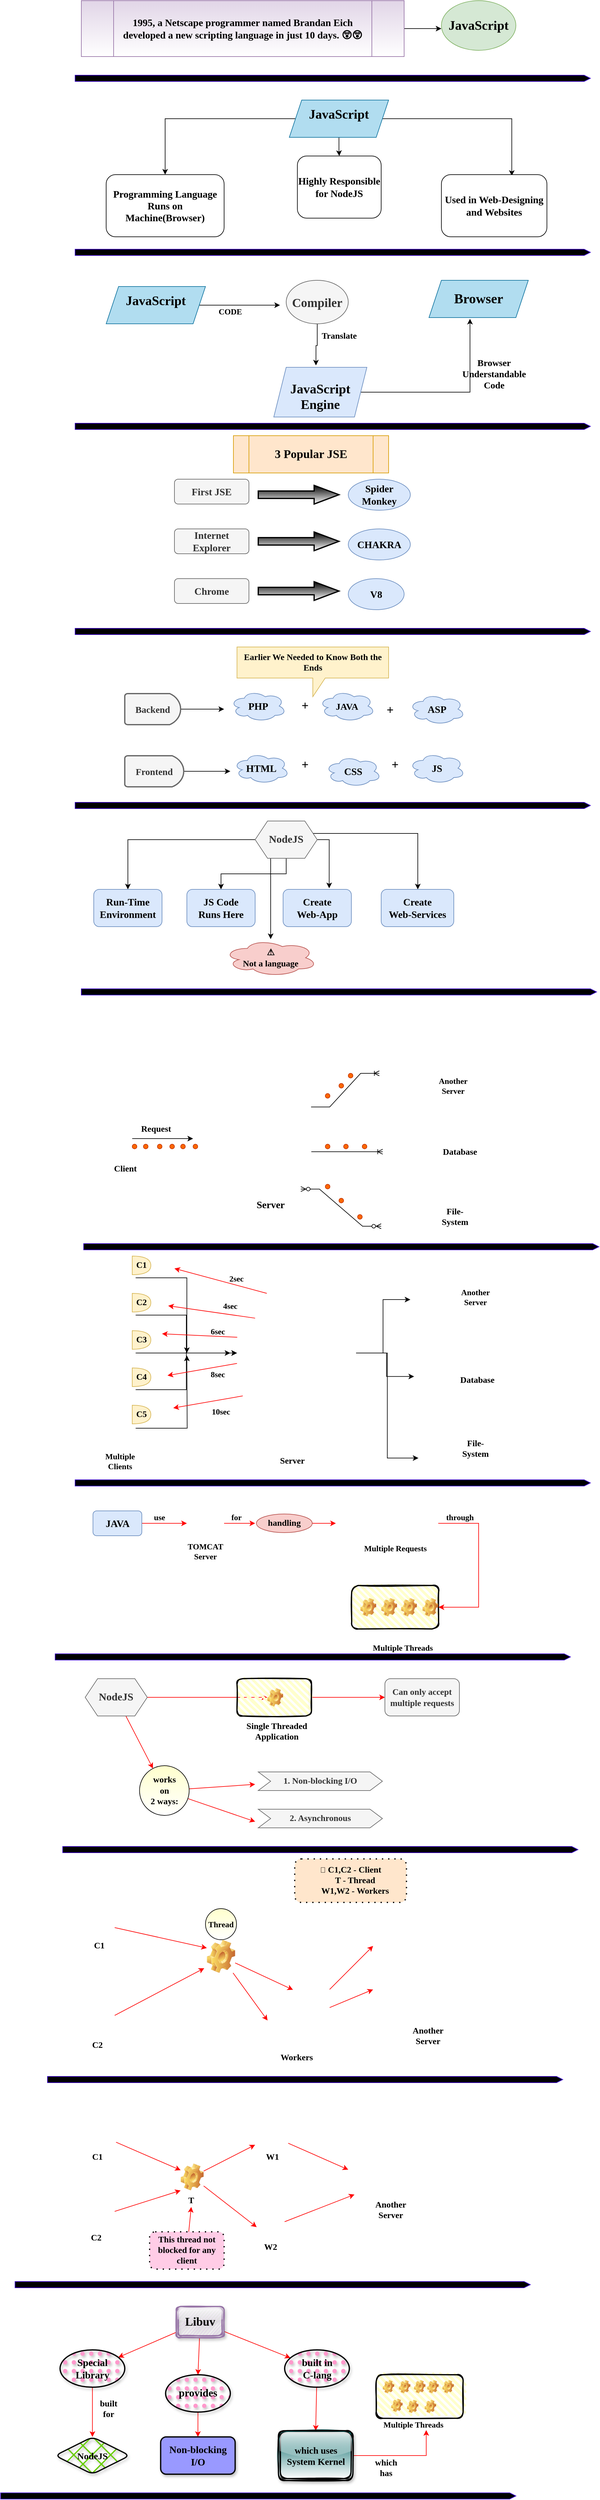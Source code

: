 <mxfile version="14.6.10" type="device"><diagram id="wraaUaRRtVaAw74dG0Fw" name="Page-1"><mxGraphModel dx="3020" dy="1153" grid="1" gridSize="10" guides="1" tooltips="1" connect="1" arrows="1" fold="1" page="1" pageScale="1" pageWidth="850" pageHeight="1100" math="0" shadow="0"><root><mxCell id="0"/><mxCell id="1" parent="0"/><mxCell id="KkFF78ohLDI0sgOAZ2Yg-204" value="" style="rounded=1;whiteSpace=wrap;html=1;strokeWidth=2;fillWeight=4;hachureGap=8;hachureAngle=45;sketch=1;fillColor=#FFFFCC;" vertex="1" parent="1"><mxGeometry x="445.5" y="2580" width="140" height="70" as="geometry"/></mxCell><mxCell id="KkFF78ohLDI0sgOAZ2Yg-3" style="edgeStyle=orthogonalEdgeStyle;rounded=0;orthogonalLoop=1;jettySize=auto;html=1;" edge="1" parent="1" source="KkFF78ohLDI0sgOAZ2Yg-1"><mxGeometry relative="1" as="geometry"><mxPoint x="590" y="75" as="targetPoint"/></mxGeometry></mxCell><mxCell id="KkFF78ohLDI0sgOAZ2Yg-1" value="&lt;h3&gt;&lt;font data-font-src=&quot;https://fonts.googleapis.com/css?family=ubuntu&quot; face=&quot;ubuntu&quot;&gt;&lt;b&gt;&lt;span class=&quot;ILfuVd NA6bn&quot; style=&quot;font-size: 16px&quot;&gt;&lt;span class=&quot;hgKElc&quot;&gt;1995, a Netscape programmer named Brandan Eich developed a new scripting language in just 10 days. &lt;font style=&quot;font-size: 16px&quot;&gt;😲😲&lt;/font&gt; &lt;/span&gt;&lt;/span&gt;&lt;/b&gt;&lt;/font&gt;&lt;/h3&gt;" style="shape=process;whiteSpace=wrap;html=1;backgroundOutline=1;fillColor=#e1d5e7;strokeColor=#9673a6;gradientColor=#ffffff;" vertex="1" parent="1"><mxGeometry x="10" y="30" width="520" height="90" as="geometry"/></mxCell><mxCell id="KkFF78ohLDI0sgOAZ2Yg-4" value="&lt;font style=&quot;font-size: 21px&quot;&gt;&lt;b&gt;&lt;font data-font-src=&quot;https://fonts.googleapis.com/css?family=ubuntu&quot; style=&quot;font-size: 21px&quot; face=&quot;ubuntu&quot;&gt;JavaScript&lt;/font&gt;&lt;/b&gt;&lt;/font&gt;" style="ellipse;whiteSpace=wrap;html=1;fillColor=#d5e8d4;strokeColor=#82b366;" vertex="1" parent="1"><mxGeometry x="590" y="30" width="120" height="80" as="geometry"/></mxCell><mxCell id="KkFF78ohLDI0sgOAZ2Yg-6" style="edgeStyle=orthogonalEdgeStyle;rounded=0;orthogonalLoop=1;jettySize=auto;html=1;" edge="1" parent="1" source="KkFF78ohLDI0sgOAZ2Yg-5" target="KkFF78ohLDI0sgOAZ2Yg-7"><mxGeometry relative="1" as="geometry"><mxPoint x="280" y="220" as="targetPoint"/></mxGeometry></mxCell><mxCell id="KkFF78ohLDI0sgOAZ2Yg-10" style="edgeStyle=orthogonalEdgeStyle;rounded=0;orthogonalLoop=1;jettySize=auto;html=1;entryX=0.5;entryY=0;entryDx=0;entryDy=0;" edge="1" parent="1" source="KkFF78ohLDI0sgOAZ2Yg-5" target="KkFF78ohLDI0sgOAZ2Yg-9"><mxGeometry relative="1" as="geometry"><mxPoint x="110" y="240" as="targetPoint"/></mxGeometry></mxCell><mxCell id="KkFF78ohLDI0sgOAZ2Yg-11" style="edgeStyle=orthogonalEdgeStyle;rounded=0;orthogonalLoop=1;jettySize=auto;html=1;entryX=0.667;entryY=0.02;entryDx=0;entryDy=0;entryPerimeter=0;" edge="1" parent="1" source="KkFF78ohLDI0sgOAZ2Yg-5" target="KkFF78ohLDI0sgOAZ2Yg-8"><mxGeometry relative="1" as="geometry"/></mxCell><mxCell id="KkFF78ohLDI0sgOAZ2Yg-5" value="&#xA;&lt;font style=&quot;font-size: 21px&quot;&gt;&lt;b&gt;&lt;font data-font-src=&quot;https://fonts.googleapis.com/css?family=ubuntu&quot; style=&quot;font-size: 21px&quot; face=&quot;ubuntu&quot;&gt;JavaScript&lt;/font&gt;&lt;/b&gt;&lt;/font&gt;&#xA;&#xA;" style="shape=parallelogram;perimeter=parallelogramPerimeter;whiteSpace=wrap;html=1;fixedSize=1;fillColor=#b1ddf0;strokeColor=#10739e;" vertex="1" parent="1"><mxGeometry x="345" y="190" width="160" height="60" as="geometry"/></mxCell><mxCell id="KkFF78ohLDI0sgOAZ2Yg-7" value="&lt;font data-font-src=&quot;https://fonts.googleapis.com/css?family=ubuntu&quot; style=&quot;font-size: 16px&quot; face=&quot;ubuntu&quot;&gt;&lt;b&gt;Highly Responsible for NodeJS&lt;/b&gt;&lt;/font&gt;" style="rounded=1;whiteSpace=wrap;html=1;gradientColor=#ffffff;" vertex="1" parent="1"><mxGeometry x="358" y="280" width="135" height="100" as="geometry"/></mxCell><mxCell id="KkFF78ohLDI0sgOAZ2Yg-8" value="&lt;b&gt;&lt;font style=&quot;font-size: 16px&quot;&gt;&lt;font data-font-src=&quot;https://fonts.googleapis.com/css?family=ubuntu&quot; style=&quot;font-size: 16px&quot; face=&quot;ubuntu&quot;&gt;Used in Web-Designing and Websites&lt;/font&gt;&lt;/font&gt;&lt;/b&gt;" style="rounded=1;whiteSpace=wrap;html=1;gradientColor=#ffffff;" vertex="1" parent="1"><mxGeometry x="590" y="310" width="170" height="100" as="geometry"/></mxCell><mxCell id="KkFF78ohLDI0sgOAZ2Yg-9" value="&lt;div style=&quot;font-size: 16px&quot;&gt;&lt;font style=&quot;font-size: 16px&quot;&gt;&lt;b&gt;&lt;font data-font-src=&quot;https://fonts.googleapis.com/css?family=ubuntu&quot; style=&quot;font-size: 16px&quot; face=&quot;ubuntu&quot;&gt;Programming Language&lt;/font&gt;&lt;/b&gt;&lt;/font&gt;&lt;/div&gt;&lt;div style=&quot;font-size: 16px&quot;&gt;&lt;font style=&quot;font-size: 16px&quot;&gt;&lt;b&gt;&lt;font data-font-src=&quot;https://fonts.googleapis.com/css?family=ubuntu&quot; style=&quot;font-size: 16px&quot; face=&quot;ubuntu&quot;&gt;Runs on Machine(Browser)&lt;br&gt;&lt;/font&gt;&lt;/b&gt;&lt;/font&gt;&lt;/div&gt;" style="rounded=1;whiteSpace=wrap;html=1;gradientColor=#ffffff;" vertex="1" parent="1"><mxGeometry x="50" y="310" width="190" height="100" as="geometry"/></mxCell><mxCell id="KkFF78ohLDI0sgOAZ2Yg-21" style="edgeStyle=orthogonalEdgeStyle;rounded=0;orthogonalLoop=1;jettySize=auto;html=1;entryX=0.413;entryY=1.033;entryDx=0;entryDy=0;entryPerimeter=0;" edge="1" parent="1" source="KkFF78ohLDI0sgOAZ2Yg-12" target="KkFF78ohLDI0sgOAZ2Yg-18"><mxGeometry relative="1" as="geometry"/></mxCell><mxCell id="KkFF78ohLDI0sgOAZ2Yg-12" value="&lt;font data-font-src=&quot;https://fonts.googleapis.com/css?family=ubuntu&quot; face=&quot;ubuntu&quot;&gt;&lt;br&gt;&lt;font style=&quot;font-size: 21px&quot;&gt;&lt;b&gt;&lt;font data-font-src=&quot;https://fonts.googleapis.com/css?family=ubuntu&quot; style=&quot;font-size: 21px&quot;&gt;JavaScript Engine&lt;/font&gt;&lt;/b&gt;&lt;/font&gt;&lt;/font&gt;" style="shape=parallelogram;perimeter=parallelogramPerimeter;whiteSpace=wrap;html=1;fixedSize=1;fillColor=#dae8fc;strokeColor=#6c8ebf;" vertex="1" parent="1"><mxGeometry x="320" y="620" width="150" height="80" as="geometry"/></mxCell><mxCell id="KkFF78ohLDI0sgOAZ2Yg-13" value="" style="html=1;shadow=0;dashed=0;align=center;verticalAlign=middle;shape=mxgraph.arrows2.arrow;dy=0;dx=10;notch=0;strokeColor=#3700CC;fontColor=#ffffff;fillColor=#000000;" vertex="1" parent="1"><mxGeometry y="150" width="830" height="10" as="geometry"/></mxCell><mxCell id="KkFF78ohLDI0sgOAZ2Yg-14" value="" style="html=1;shadow=0;dashed=0;align=center;verticalAlign=middle;shape=mxgraph.arrows2.arrow;dy=0;dx=10;notch=0;strokeColor=#3700CC;fontColor=#ffffff;fillColor=#000000;" vertex="1" parent="1"><mxGeometry y="430" width="830" height="10" as="geometry"/></mxCell><mxCell id="KkFF78ohLDI0sgOAZ2Yg-20" style="edgeStyle=orthogonalEdgeStyle;rounded=0;orthogonalLoop=1;jettySize=auto;html=1;entryX=0.453;entryY=-0.037;entryDx=0;entryDy=0;entryPerimeter=0;" edge="1" parent="1" source="KkFF78ohLDI0sgOAZ2Yg-15" target="KkFF78ohLDI0sgOAZ2Yg-12"><mxGeometry relative="1" as="geometry"/></mxCell><mxCell id="KkFF78ohLDI0sgOAZ2Yg-15" value="&lt;font data-font-src=&quot;https://fonts.googleapis.com/css?family=ubuntu&quot; style=&quot;font-size: 20px&quot; face=&quot;ubuntu&quot;&gt;&lt;b&gt;Compiler&lt;/b&gt;&lt;/font&gt;" style="ellipse;whiteSpace=wrap;html=1;fillColor=#f5f5f5;strokeColor=#666666;fontColor=#333333;" vertex="1" parent="1"><mxGeometry x="340" y="480" width="100" height="70" as="geometry"/></mxCell><mxCell id="KkFF78ohLDI0sgOAZ2Yg-19" style="edgeStyle=orthogonalEdgeStyle;rounded=0;orthogonalLoop=1;jettySize=auto;html=1;" edge="1" parent="1" source="KkFF78ohLDI0sgOAZ2Yg-17"><mxGeometry relative="1" as="geometry"><mxPoint x="330" y="520" as="targetPoint"/></mxGeometry></mxCell><mxCell id="KkFF78ohLDI0sgOAZ2Yg-17" value="&#xA;&lt;font style=&quot;font-size: 21px&quot;&gt;&lt;b&gt;&lt;font data-font-src=&quot;https://fonts.googleapis.com/css?family=ubuntu&quot; style=&quot;font-size: 21px&quot; face=&quot;ubuntu&quot;&gt;JavaScript&lt;/font&gt;&lt;/b&gt;&lt;/font&gt;&#xA;&#xA;" style="shape=parallelogram;perimeter=parallelogramPerimeter;whiteSpace=wrap;html=1;fixedSize=1;fillColor=#b1ddf0;strokeColor=#10739e;" vertex="1" parent="1"><mxGeometry x="50" y="490" width="160" height="60" as="geometry"/></mxCell><mxCell id="KkFF78ohLDI0sgOAZ2Yg-18" value="&lt;font data-font-src=&quot;https://fonts.googleapis.com/css?family=ubuntu&quot; size=&quot;1&quot; face=&quot;ubuntu&quot;&gt;&lt;b style=&quot;font-size: 22px&quot;&gt;Browser&lt;/b&gt;&lt;/font&gt;" style="shape=parallelogram;perimeter=parallelogramPerimeter;whiteSpace=wrap;html=1;fixedSize=1;fillColor=#b1ddf0;strokeColor=#10739e;" vertex="1" parent="1"><mxGeometry x="570" y="480" width="160" height="60" as="geometry"/></mxCell><mxCell id="KkFF78ohLDI0sgOAZ2Yg-22" value="" style="html=1;shadow=0;dashed=0;align=center;verticalAlign=middle;shape=mxgraph.arrows2.arrow;dy=0;dx=10;notch=0;strokeColor=#3700CC;fontColor=#ffffff;fillColor=#000000;" vertex="1" parent="1"><mxGeometry y="710" width="830" height="10" as="geometry"/></mxCell><mxCell id="KkFF78ohLDI0sgOAZ2Yg-23" value="&lt;font data-font-src=&quot;https://fonts.googleapis.com/css?family=ubuntu&quot; size=&quot;1&quot; face=&quot;ubuntu&quot;&gt;&lt;b style=&quot;font-size: 13px&quot;&gt;CODE&lt;/b&gt;&lt;/font&gt;" style="text;html=1;strokeColor=none;fillColor=none;align=center;verticalAlign=middle;whiteSpace=wrap;rounded=0;" vertex="1" parent="1"><mxGeometry x="230" y="520" width="40" height="20" as="geometry"/></mxCell><mxCell id="KkFF78ohLDI0sgOAZ2Yg-24" value="&lt;font data-font-src=&quot;https://fonts.googleapis.com/css?family=ubuntu&quot; style=&quot;font-size: 14px&quot; face=&quot;ubuntu&quot;&gt;&lt;b&gt;Translate&lt;/b&gt;&lt;/font&gt;" style="text;html=1;strokeColor=none;fillColor=none;align=center;verticalAlign=middle;whiteSpace=wrap;rounded=0;" vertex="1" parent="1"><mxGeometry x="393" y="560" width="65" height="20" as="geometry"/></mxCell><mxCell id="KkFF78ohLDI0sgOAZ2Yg-25" value="&lt;b&gt;&lt;font data-font-src=&quot;https://fonts.googleapis.com/css?family=ubuntu&quot; style=&quot;font-size: 15px&quot; face=&quot;ubuntu&quot;&gt;Browser&lt;br&gt;Understandable&lt;br&gt;Code&lt;/font&gt;&lt;/b&gt;" style="text;html=1;strokeColor=none;fillColor=none;align=center;verticalAlign=middle;whiteSpace=wrap;rounded=0;" vertex="1" parent="1"><mxGeometry x="655" y="620" width="40" height="20" as="geometry"/></mxCell><mxCell id="KkFF78ohLDI0sgOAZ2Yg-26" value="&lt;font data-font-src=&quot;https://fonts.googleapis.com/css?family=ubuntu&quot; style=&quot;font-size: 16px&quot; face=&quot;ubuntu&quot;&gt;&lt;b&gt;First JSE&lt;/b&gt;&lt;/font&gt;" style="rounded=1;whiteSpace=wrap;html=1;fillColor=#f5f5f5;strokeColor=#666666;fontColor=#333333;" vertex="1" parent="1"><mxGeometry x="160" y="800" width="120" height="40" as="geometry"/></mxCell><mxCell id="KkFF78ohLDI0sgOAZ2Yg-27" value="&lt;font data-font-src=&quot;https://fonts.googleapis.com/css?family=ubuntu&quot; style=&quot;font-size: 16px&quot; face=&quot;ubuntu&quot;&gt;&lt;b&gt;Spider Monkey&lt;/b&gt;&lt;/font&gt;" style="ellipse;whiteSpace=wrap;html=1;fillColor=#dae8fc;strokeColor=#6c8ebf;" vertex="1" parent="1"><mxGeometry x="440" y="800" width="100" height="50" as="geometry"/></mxCell><mxCell id="KkFF78ohLDI0sgOAZ2Yg-28" value="&lt;font style=&quot;font-size: 16px&quot;&gt;&lt;b&gt;&lt;font data-font-src=&quot;https://fonts.googleapis.com/css?family=ubuntu&quot; style=&quot;font-size: 16px&quot; face=&quot;ubuntu&quot;&gt;Internet Explorer&lt;/font&gt;&lt;/b&gt;&lt;/font&gt;" style="rounded=1;whiteSpace=wrap;html=1;fillColor=#f5f5f5;strokeColor=#666666;fontColor=#333333;" vertex="1" parent="1"><mxGeometry x="160" y="880" width="120" height="40" as="geometry"/></mxCell><mxCell id="KkFF78ohLDI0sgOAZ2Yg-30" value="&lt;font data-font-src=&quot;https://fonts.googleapis.com/css?family=ubuntu&quot; style=&quot;font-size: 16px&quot; face=&quot;ubuntu&quot;&gt;&lt;b&gt;CHAKRA&lt;/b&gt;&lt;/font&gt;" style="ellipse;whiteSpace=wrap;html=1;fillColor=#dae8fc;strokeColor=#6c8ebf;" vertex="1" parent="1"><mxGeometry x="440" y="880" width="100" height="50" as="geometry"/></mxCell><mxCell id="KkFF78ohLDI0sgOAZ2Yg-31" value="&lt;font data-font-src=&quot;https://fonts.googleapis.com/css?family=ubuntu&quot; style=&quot;font-size: 16px&quot; face=&quot;ubuntu&quot;&gt;&lt;b&gt;Chrome&lt;/b&gt;&lt;/font&gt;" style="rounded=1;whiteSpace=wrap;html=1;fillColor=#f5f5f5;strokeColor=#666666;fontColor=#333333;" vertex="1" parent="1"><mxGeometry x="160" y="960" width="120" height="40" as="geometry"/></mxCell><mxCell id="KkFF78ohLDI0sgOAZ2Yg-32" value="&lt;font data-font-src=&quot;https://fonts.googleapis.com/css?family=ubuntu&quot; style=&quot;font-size: 16px&quot; face=&quot;ubuntu&quot;&gt;&lt;b&gt;V8&lt;/b&gt;&lt;/font&gt;" style="ellipse;whiteSpace=wrap;html=1;fillColor=#dae8fc;strokeColor=#6c8ebf;" vertex="1" parent="1"><mxGeometry x="440" y="960" width="90" height="50" as="geometry"/></mxCell><mxCell id="KkFF78ohLDI0sgOAZ2Yg-33" value="&lt;font data-font-src=&quot;https://fonts.googleapis.com/css?family=ubuntu&quot; size=&quot;1&quot; face=&quot;ubuntu&quot;&gt;&lt;b style=&quot;font-size: 19px&quot;&gt;3 Popular JSE&lt;/b&gt;&lt;/font&gt;" style="shape=process;whiteSpace=wrap;html=1;backgroundOutline=1;fillColor=#ffe6cc;strokeColor=#d79b00;" vertex="1" parent="1"><mxGeometry x="255" y="730" width="250" height="60" as="geometry"/></mxCell><mxCell id="KkFF78ohLDI0sgOAZ2Yg-40" value="" style="verticalLabelPosition=bottom;verticalAlign=top;html=1;strokeWidth=2;shape=mxgraph.arrows2.arrow;dy=0.6;dx=40;notch=0;fillColor=#000000;gradientColor=#ffffff;" vertex="1" parent="1"><mxGeometry x="295" y="810" width="130" height="30" as="geometry"/></mxCell><mxCell id="KkFF78ohLDI0sgOAZ2Yg-41" value="" style="verticalLabelPosition=bottom;verticalAlign=top;html=1;strokeWidth=2;shape=mxgraph.arrows2.arrow;dy=0.6;dx=40;notch=0;fillColor=#000000;gradientColor=#ffffff;" vertex="1" parent="1"><mxGeometry x="295" y="885" width="130" height="30" as="geometry"/></mxCell><mxCell id="KkFF78ohLDI0sgOAZ2Yg-42" value="" style="verticalLabelPosition=bottom;verticalAlign=top;html=1;strokeWidth=2;shape=mxgraph.arrows2.arrow;dy=0.6;dx=40;notch=0;fillColor=#000000;gradientColor=#ffffff;" vertex="1" parent="1"><mxGeometry x="295" y="965" width="130" height="30" as="geometry"/></mxCell><mxCell id="KkFF78ohLDI0sgOAZ2Yg-43" value="" style="html=1;shadow=0;dashed=0;align=center;verticalAlign=middle;shape=mxgraph.arrows2.arrow;dy=0;dx=10;notch=0;strokeColor=#3700CC;fontColor=#ffffff;fillColor=#000000;" vertex="1" parent="1"><mxGeometry y="1040" width="830" height="10" as="geometry"/></mxCell><mxCell id="KkFF78ohLDI0sgOAZ2Yg-61" style="edgeStyle=orthogonalEdgeStyle;rounded=0;orthogonalLoop=1;jettySize=auto;html=1;" edge="1" parent="1" source="KkFF78ohLDI0sgOAZ2Yg-45"><mxGeometry relative="1" as="geometry"><mxPoint x="240" y="1170" as="targetPoint"/></mxGeometry></mxCell><mxCell id="KkFF78ohLDI0sgOAZ2Yg-45" value="&lt;font data-font-src=&quot;https://fonts.googleapis.com/css?family=ubuntu&quot; style=&quot;font-size: 15px&quot; face=&quot;ubuntu&quot;&gt;&lt;b&gt;Backend&lt;/b&gt;&lt;/font&gt;" style="strokeWidth=2;html=1;shape=mxgraph.flowchart.delay;whiteSpace=wrap;fillColor=#f5f5f5;strokeColor=#666666;fontColor=#333333;" vertex="1" parent="1"><mxGeometry x="80" y="1145" width="90" height="50" as="geometry"/></mxCell><mxCell id="KkFF78ohLDI0sgOAZ2Yg-46" value="&lt;font data-font-src=&quot;https://fonts.googleapis.com/css?family=ubuntu&quot; size=&quot;1&quot; face=&quot;ubuntu&quot;&gt;&lt;b style=&quot;font-size: 16px&quot;&gt;PHP&lt;/b&gt;&lt;/font&gt;" style="ellipse;shape=cloud;whiteSpace=wrap;html=1;fillColor=#dae8fc;strokeColor=#6c8ebf;" vertex="1" parent="1"><mxGeometry x="250" y="1140" width="90" height="50" as="geometry"/></mxCell><mxCell id="KkFF78ohLDI0sgOAZ2Yg-47" value="&lt;font data-font-src=&quot;https://fonts.googleapis.com/css?family=ubuntu&quot; size=&quot;1&quot; face=&quot;ubuntu&quot;&gt;&lt;b style=&quot;font-size: 15px&quot;&gt;JAVA&lt;/b&gt;&lt;/font&gt;" style="ellipse;shape=cloud;whiteSpace=wrap;html=1;fillColor=#dae8fc;strokeColor=#6c8ebf;" vertex="1" parent="1"><mxGeometry x="393" y="1140" width="90" height="50" as="geometry"/></mxCell><mxCell id="KkFF78ohLDI0sgOAZ2Yg-48" value="&lt;font data-font-src=&quot;https://fonts.googleapis.com/css?family=ubuntu&quot; size=&quot;1&quot; face=&quot;ubuntu&quot;&gt;&lt;b style=&quot;font-size: 16px&quot;&gt;ASP&lt;/b&gt;&lt;/font&gt;" style="ellipse;shape=cloud;whiteSpace=wrap;html=1;fillColor=#dae8fc;strokeColor=#6c8ebf;" vertex="1" parent="1"><mxGeometry x="538" y="1145" width="90" height="50" as="geometry"/></mxCell><mxCell id="KkFF78ohLDI0sgOAZ2Yg-49" value="&lt;font data-font-src=&quot;https://fonts.googleapis.com/css?family=ubuntu&quot; style=&quot;font-size: 20px&quot; face=&quot;ubuntu&quot;&gt;&lt;b&gt;+&lt;/b&gt;&lt;/font&gt;" style="text;html=1;strokeColor=none;fillColor=none;align=center;verticalAlign=middle;whiteSpace=wrap;rounded=0;" vertex="1" parent="1"><mxGeometry x="348" y="1150" width="45" height="25" as="geometry"/></mxCell><mxCell id="KkFF78ohLDI0sgOAZ2Yg-50" value="&lt;font data-font-src=&quot;https://fonts.googleapis.com/css?family=ubuntu&quot; style=&quot;font-size: 20px&quot; face=&quot;ubuntu&quot;&gt;&lt;b&gt;+&lt;/b&gt;&lt;/font&gt;" style="text;html=1;strokeColor=none;fillColor=none;align=center;verticalAlign=middle;whiteSpace=wrap;rounded=0;" vertex="1" parent="1"><mxGeometry x="485" y="1157.5" width="45" height="25" as="geometry"/></mxCell><mxCell id="KkFF78ohLDI0sgOAZ2Yg-62" style="edgeStyle=orthogonalEdgeStyle;rounded=0;orthogonalLoop=1;jettySize=auto;html=1;" edge="1" parent="1" source="KkFF78ohLDI0sgOAZ2Yg-51"><mxGeometry relative="1" as="geometry"><mxPoint x="250" y="1270" as="targetPoint"/></mxGeometry></mxCell><mxCell id="KkFF78ohLDI0sgOAZ2Yg-51" value="&lt;font data-font-src=&quot;https://fonts.googleapis.com/css?family=ubuntu&quot; style=&quot;font-size: 15px&quot; face=&quot;ubuntu&quot;&gt;&lt;b&gt;Frontend&lt;/b&gt;&lt;/font&gt;" style="strokeWidth=2;html=1;shape=mxgraph.flowchart.delay;whiteSpace=wrap;fillColor=#f5f5f5;strokeColor=#666666;fontColor=#333333;" vertex="1" parent="1"><mxGeometry x="80" y="1245" width="95" height="50" as="geometry"/></mxCell><mxCell id="KkFF78ohLDI0sgOAZ2Yg-52" value="&lt;font data-font-src=&quot;https://fonts.googleapis.com/css?family=ubuntu&quot; size=&quot;1&quot; face=&quot;ubuntu&quot;&gt;&lt;b style=&quot;font-size: 16px&quot;&gt;HTML&lt;/b&gt;&lt;/font&gt;" style="ellipse;shape=cloud;whiteSpace=wrap;html=1;fillColor=#dae8fc;strokeColor=#6c8ebf;" vertex="1" parent="1"><mxGeometry x="255" y="1240" width="90" height="50" as="geometry"/></mxCell><mxCell id="KkFF78ohLDI0sgOAZ2Yg-53" value="&lt;font data-font-src=&quot;https://fonts.googleapis.com/css?family=ubuntu&quot; size=&quot;1&quot; face=&quot;ubuntu&quot;&gt;&lt;b style=&quot;font-size: 16px&quot;&gt;JS&lt;/b&gt;&lt;/font&gt;" style="ellipse;shape=cloud;whiteSpace=wrap;html=1;fillColor=#dae8fc;strokeColor=#6c8ebf;" vertex="1" parent="1"><mxGeometry x="538" y="1240" width="90" height="50" as="geometry"/></mxCell><mxCell id="KkFF78ohLDI0sgOAZ2Yg-54" value="&lt;font data-font-src=&quot;https://fonts.googleapis.com/css?family=ubuntu&quot; size=&quot;1&quot; face=&quot;ubuntu&quot;&gt;&lt;b style=&quot;font-size: 16px&quot;&gt;CSS&lt;/b&gt;&lt;/font&gt;" style="ellipse;shape=cloud;whiteSpace=wrap;html=1;fillColor=#dae8fc;strokeColor=#6c8ebf;" vertex="1" parent="1"><mxGeometry x="403" y="1245" width="90" height="50" as="geometry"/></mxCell><mxCell id="KkFF78ohLDI0sgOAZ2Yg-55" value="&lt;font data-font-src=&quot;https://fonts.googleapis.com/css?family=ubuntu&quot; style=&quot;font-size: 20px&quot; face=&quot;ubuntu&quot;&gt;&lt;b&gt;+&lt;/b&gt;&lt;/font&gt;" style="text;html=1;strokeColor=none;fillColor=none;align=center;verticalAlign=middle;whiteSpace=wrap;rounded=0;" vertex="1" parent="1"><mxGeometry x="348" y="1245" width="45" height="25" as="geometry"/></mxCell><mxCell id="KkFF78ohLDI0sgOAZ2Yg-56" value="&lt;font data-font-src=&quot;https://fonts.googleapis.com/css?family=ubuntu&quot; style=&quot;font-size: 20px&quot; face=&quot;ubuntu&quot;&gt;&lt;b&gt;+&lt;/b&gt;&lt;/font&gt;" style="text;html=1;strokeColor=none;fillColor=none;align=center;verticalAlign=middle;whiteSpace=wrap;rounded=0;" vertex="1" parent="1"><mxGeometry x="493" y="1245" width="45" height="25" as="geometry"/></mxCell><mxCell id="KkFF78ohLDI0sgOAZ2Yg-57" value="&lt;font data-font-src=&quot;https://fonts.googleapis.com/css?family=ubuntu&quot; style=&quot;font-size: 14px&quot; face=&quot;ubuntu&quot;&gt;&lt;b&gt;Earlier We Needed to Know Both the Ends&lt;br&gt;&lt;/b&gt;&lt;/font&gt;" style="shape=callout;whiteSpace=wrap;html=1;perimeter=calloutPerimeter;fillColor=#fff2cc;strokeColor=#d6b656;" vertex="1" parent="1"><mxGeometry x="260.75" y="1070" width="244.25" height="80" as="geometry"/></mxCell><mxCell id="KkFF78ohLDI0sgOAZ2Yg-58" style="edgeStyle=orthogonalEdgeStyle;rounded=0;orthogonalLoop=1;jettySize=auto;html=1;exitX=0.5;exitY=1;exitDx=0;exitDy=0;" edge="1" parent="1" source="KkFF78ohLDI0sgOAZ2Yg-50" target="KkFF78ohLDI0sgOAZ2Yg-50"><mxGeometry relative="1" as="geometry"/></mxCell><mxCell id="KkFF78ohLDI0sgOAZ2Yg-63" value="" style="html=1;shadow=0;dashed=0;align=center;verticalAlign=middle;shape=mxgraph.arrows2.arrow;dy=0;dx=10;notch=0;strokeColor=#3700CC;fontColor=#ffffff;fillColor=#000000;" vertex="1" parent="1"><mxGeometry y="1320" width="830" height="10" as="geometry"/></mxCell><mxCell id="KkFF78ohLDI0sgOAZ2Yg-65" style="edgeStyle=orthogonalEdgeStyle;rounded=0;orthogonalLoop=1;jettySize=auto;html=1;" edge="1" parent="1" source="KkFF78ohLDI0sgOAZ2Yg-64" target="KkFF78ohLDI0sgOAZ2Yg-66"><mxGeometry relative="1" as="geometry"><mxPoint x="80" y="1450" as="targetPoint"/></mxGeometry></mxCell><mxCell id="KkFF78ohLDI0sgOAZ2Yg-71" style="edgeStyle=orthogonalEdgeStyle;rounded=0;orthogonalLoop=1;jettySize=auto;html=1;entryX=0.5;entryY=0;entryDx=0;entryDy=0;" edge="1" parent="1" source="KkFF78ohLDI0sgOAZ2Yg-64" target="KkFF78ohLDI0sgOAZ2Yg-69"><mxGeometry relative="1" as="geometry"/></mxCell><mxCell id="KkFF78ohLDI0sgOAZ2Yg-72" style="edgeStyle=orthogonalEdgeStyle;rounded=0;orthogonalLoop=1;jettySize=auto;html=1;entryX=0.675;entryY=-0.03;entryDx=0;entryDy=0;entryPerimeter=0;" edge="1" parent="1" source="KkFF78ohLDI0sgOAZ2Yg-64" target="KkFF78ohLDI0sgOAZ2Yg-70"><mxGeometry relative="1" as="geometry"><Array as="points"><mxPoint x="409" y="1380"/></Array></mxGeometry></mxCell><mxCell id="KkFF78ohLDI0sgOAZ2Yg-74" style="edgeStyle=orthogonalEdgeStyle;rounded=0;orthogonalLoop=1;jettySize=auto;html=1;" edge="1" parent="1" source="KkFF78ohLDI0sgOAZ2Yg-64" target="KkFF78ohLDI0sgOAZ2Yg-73"><mxGeometry relative="1" as="geometry"><Array as="points"><mxPoint x="552" y="1370"/></Array></mxGeometry></mxCell><mxCell id="KkFF78ohLDI0sgOAZ2Yg-78" style="edgeStyle=orthogonalEdgeStyle;rounded=0;orthogonalLoop=1;jettySize=auto;html=1;" edge="1" parent="1" source="KkFF78ohLDI0sgOAZ2Yg-64" target="KkFF78ohLDI0sgOAZ2Yg-75"><mxGeometry relative="1" as="geometry"><Array as="points"><mxPoint x="315" y="1460"/><mxPoint x="315" y="1460"/></Array></mxGeometry></mxCell><mxCell id="KkFF78ohLDI0sgOAZ2Yg-64" value="&lt;font data-font-src=&quot;https://fonts.googleapis.com/css?family=ubuntu&quot; style=&quot;font-size: 17px&quot; face=&quot;ubuntu&quot;&gt;&lt;b&gt;NodeJS&lt;/b&gt;&lt;/font&gt;" style="shape=hexagon;perimeter=hexagonPerimeter2;whiteSpace=wrap;html=1;fixedSize=1;fillColor=#f5f5f5;strokeColor=#666666;fontColor=#333333;" vertex="1" parent="1"><mxGeometry x="290" y="1350" width="100" height="60" as="geometry"/></mxCell><mxCell id="KkFF78ohLDI0sgOAZ2Yg-66" value="&lt;font data-font-src=&quot;https://fonts.googleapis.com/css?family=ubuntu&quot; style=&quot;font-size: 16px&quot; face=&quot;ubuntu&quot;&gt;&lt;b&gt;Run-Time&lt;br&gt;Environment&lt;/b&gt;&lt;/font&gt;" style="rounded=1;whiteSpace=wrap;html=1;fillColor=#dae8fc;strokeColor=#6c8ebf;" vertex="1" parent="1"><mxGeometry x="30" y="1460" width="110" height="60" as="geometry"/></mxCell><mxCell id="KkFF78ohLDI0sgOAZ2Yg-69" value="&lt;font data-font-src=&quot;https://fonts.googleapis.com/css?family=ubuntu&quot; style=&quot;font-size: 16px&quot; face=&quot;ubuntu&quot;&gt;&lt;b&gt;JS Code&lt;br&gt;Runs Here&lt;br&gt;&lt;/b&gt;&lt;/font&gt;" style="rounded=1;whiteSpace=wrap;html=1;fillColor=#dae8fc;strokeColor=#6c8ebf;" vertex="1" parent="1"><mxGeometry x="180" y="1460" width="110" height="60" as="geometry"/></mxCell><mxCell id="KkFF78ohLDI0sgOAZ2Yg-70" value="&lt;font data-font-src=&quot;https://fonts.googleapis.com/css?family=ubuntu&quot; style=&quot;font-size: 16px&quot; face=&quot;ubuntu&quot;&gt;&lt;b&gt;Create&lt;br&gt;Web-App&lt;br&gt;&lt;/b&gt;&lt;/font&gt;" style="rounded=1;whiteSpace=wrap;html=1;fillColor=#dae8fc;strokeColor=#6c8ebf;" vertex="1" parent="1"><mxGeometry x="335" y="1460" width="110" height="60" as="geometry"/></mxCell><mxCell id="KkFF78ohLDI0sgOAZ2Yg-73" value="&lt;font data-font-src=&quot;https://fonts.googleapis.com/css?family=ubuntu&quot; style=&quot;font-size: 16px&quot; face=&quot;ubuntu&quot;&gt;&lt;b&gt;Create&lt;br&gt;Web-Services&lt;br&gt;&lt;/b&gt;&lt;/font&gt;" style="rounded=1;whiteSpace=wrap;html=1;fillColor=#dae8fc;strokeColor=#6c8ebf;" vertex="1" parent="1"><mxGeometry x="493" y="1460" width="117" height="60" as="geometry"/></mxCell><mxCell id="KkFF78ohLDI0sgOAZ2Yg-75" value="&lt;font style=&quot;font-size: 14px&quot;&gt;&lt;b&gt;&lt;font data-font-src=&quot;https://fonts.googleapis.com/css?family=ubuntu&quot; style=&quot;font-size: 14px&quot; face=&quot;ubuntu&quot;&gt;⚠&lt;br&gt;Not a language&lt;br&gt;&lt;/font&gt;&lt;/b&gt;&lt;/font&gt;" style="ellipse;shape=cloud;whiteSpace=wrap;html=1;fillColor=#f8cecc;strokeColor=#b85450;" vertex="1" parent="1"><mxGeometry x="240" y="1540" width="150" height="60" as="geometry"/></mxCell><mxCell id="KkFF78ohLDI0sgOAZ2Yg-79" value="" style="html=1;shadow=0;dashed=0;align=center;verticalAlign=middle;shape=mxgraph.arrows2.arrow;dy=0;dx=10;notch=0;strokeColor=#3700CC;fontColor=#ffffff;fillColor=#000000;" vertex="1" parent="1"><mxGeometry x="10" y="1620" width="830" height="10" as="geometry"/></mxCell><mxCell id="KkFF78ohLDI0sgOAZ2Yg-93" style="edgeStyle=orthogonalEdgeStyle;rounded=0;orthogonalLoop=1;jettySize=auto;html=1;" edge="1" parent="1" source="KkFF78ohLDI0sgOAZ2Yg-81"><mxGeometry relative="1" as="geometry"><mxPoint x="190" y="1861" as="targetPoint"/></mxGeometry></mxCell><mxCell id="KkFF78ohLDI0sgOAZ2Yg-81" value="" style="shape=image;imageAspect=0;aspect=fixed;verticalLabelPosition=bottom;verticalAlign=top;fillColor=#000000;gradientColor=#ffffff;image=https://www.flaticon.com/premium-icon/icons/svg/2586/2586488.svg;" vertex="1" parent="1"><mxGeometry x="30" y="1830" width="62" height="62" as="geometry"/></mxCell><mxCell id="KkFF78ohLDI0sgOAZ2Yg-82" value="" style="shape=image;imageAspect=0;aspect=fixed;verticalLabelPosition=bottom;verticalAlign=top;fillColor=#000000;gradientColor=#ffffff;image=https://www.flaticon.com/premium-icon/icons/svg/530/530512.svg;" vertex="1" parent="1"><mxGeometry x="190" y="1750" width="192" height="192" as="geometry"/></mxCell><mxCell id="KkFF78ohLDI0sgOAZ2Yg-83" value="" style="shape=image;imageAspect=0;aspect=fixed;verticalLabelPosition=bottom;verticalAlign=top;fillColor=#000000;gradientColor=#ffffff;image=https://www.flaticon.com/premium-icon/icons/svg/530/530512.svg;" vertex="1" parent="1"><mxGeometry x="505" y="1740" width="72" height="72" as="geometry"/></mxCell><mxCell id="KkFF78ohLDI0sgOAZ2Yg-84" value="" style="shape=image;imageAspect=0;aspect=fixed;verticalLabelPosition=bottom;verticalAlign=top;fillColor=#000000;gradientColor=#ffffff;image=https://as1.ftcdn.net/jpg/02/32/98/02/500_F_232980253_cO3JGMrz0goVn96UzNojHQxBtAnjCozf.jpg;" vertex="1" parent="1"><mxGeometry x="509" y="1850" width="65" height="65" as="geometry"/></mxCell><mxCell id="KkFF78ohLDI0sgOAZ2Yg-85" value="" style="shape=image;verticalLabelPosition=bottom;labelBackgroundColor=#ffffff;verticalAlign=top;aspect=fixed;imageAspect=0;image=https://www.flaticon.com/premium-icon/icons/svg/3966/3966578.svg;" vertex="1" parent="1"><mxGeometry x="505" y="1957" width="60" height="60" as="geometry"/></mxCell><mxCell id="KkFF78ohLDI0sgOAZ2Yg-86" value="&lt;font data-font-src=&quot;https://fonts.googleapis.com/css?family=ubuntu&quot; size=&quot;1&quot; face=&quot;ubuntu&quot;&gt;&lt;b style=&quot;font-size: 14px&quot;&gt;Client&lt;/b&gt;&lt;/font&gt;" style="text;html=1;strokeColor=none;fillColor=none;align=center;verticalAlign=middle;whiteSpace=wrap;rounded=0;" vertex="1" parent="1"><mxGeometry x="56" y="1900" width="50" height="20" as="geometry"/></mxCell><mxCell id="KkFF78ohLDI0sgOAZ2Yg-87" value="&lt;font data-font-src=&quot;https://fonts.googleapis.com/css?family=ubuntu&quot; size=&quot;1&quot; face=&quot;ubuntu&quot;&gt;&lt;b style=&quot;font-size: 16px&quot;&gt;Server&lt;/b&gt;&lt;/font&gt;" style="text;html=1;strokeColor=none;fillColor=none;align=center;verticalAlign=middle;whiteSpace=wrap;rounded=0;" vertex="1" parent="1"><mxGeometry x="290" y="1957" width="50" height="20" as="geometry"/></mxCell><mxCell id="KkFF78ohLDI0sgOAZ2Yg-89" value="&lt;font data-font-src=&quot;https://fonts.googleapis.com/css?family=ubuntu&quot; style=&quot;font-size: 13px&quot; face=&quot;ubuntu&quot;&gt;&lt;b&gt;Another&lt;br&gt;Server&lt;br&gt;&lt;/b&gt;&lt;/font&gt;" style="text;html=1;strokeColor=none;fillColor=none;align=center;verticalAlign=middle;whiteSpace=wrap;rounded=0;" vertex="1" parent="1"><mxGeometry x="574" y="1756" width="70" height="40" as="geometry"/></mxCell><mxCell id="KkFF78ohLDI0sgOAZ2Yg-90" value="&lt;font data-font-src=&quot;https://fonts.googleapis.com/css?family=ubuntu&quot; size=&quot;1&quot; face=&quot;ubuntu&quot;&gt;&lt;b style=&quot;font-size: 14px&quot;&gt;Database&lt;/b&gt;&lt;/font&gt;" style="text;html=1;strokeColor=none;fillColor=none;align=center;verticalAlign=middle;whiteSpace=wrap;rounded=0;" vertex="1" parent="1"><mxGeometry x="585" y="1862.5" width="70" height="40" as="geometry"/></mxCell><mxCell id="KkFF78ohLDI0sgOAZ2Yg-91" value="&lt;font data-font-src=&quot;https://fonts.googleapis.com/css?family=ubuntu&quot; size=&quot;1&quot; face=&quot;ubuntu&quot;&gt;&lt;b style=&quot;font-size: 14px&quot;&gt;File-System&lt;/b&gt;&lt;/font&gt;" style="text;html=1;strokeColor=none;fillColor=none;align=center;verticalAlign=middle;whiteSpace=wrap;rounded=0;" vertex="1" parent="1"><mxGeometry x="577" y="1967" width="70" height="40" as="geometry"/></mxCell><mxCell id="KkFF78ohLDI0sgOAZ2Yg-95" value="" style="edgeStyle=entityRelationEdgeStyle;fontSize=12;html=1;endArrow=ERoneToMany;rounded=0;exitX=0.99;exitY=0.313;exitDx=0;exitDy=0;exitPerimeter=0;" edge="1" parent="1" source="KkFF78ohLDI0sgOAZ2Yg-82"><mxGeometry width="100" height="100" relative="1" as="geometry"><mxPoint x="400" y="1810" as="sourcePoint"/><mxPoint x="490" y="1756" as="targetPoint"/></mxGeometry></mxCell><mxCell id="KkFF78ohLDI0sgOAZ2Yg-97" value="" style="edgeStyle=entityRelationEdgeStyle;fontSize=12;html=1;endArrow=ERzeroToMany;endFill=1;startArrow=ERzeroToMany;rounded=0;exitX=0.904;exitY=1.001;exitDx=0;exitDy=0;exitPerimeter=0;" edge="1" parent="1" source="KkFF78ohLDI0sgOAZ2Yg-82"><mxGeometry width="100" height="100" relative="1" as="geometry"><mxPoint x="380" y="1960" as="sourcePoint"/><mxPoint x="493" y="2002" as="targetPoint"/></mxGeometry></mxCell><mxCell id="KkFF78ohLDI0sgOAZ2Yg-98" value="" style="edgeStyle=entityRelationEdgeStyle;fontSize=12;html=1;endArrow=ERoneToMany;rounded=0;" edge="1" parent="1"><mxGeometry width="100" height="100" relative="1" as="geometry"><mxPoint x="380.5" y="1882.1" as="sourcePoint"/><mxPoint x="495.5" y="1882.1" as="targetPoint"/></mxGeometry></mxCell><mxCell id="KkFF78ohLDI0sgOAZ2Yg-99" value="&lt;font data-font-src=&quot;https://fonts.googleapis.com/css?family=ubuntu&quot; style=&quot;font-size: 14px&quot; face=&quot;ubuntu&quot;&gt;&lt;b&gt;Request&lt;/b&gt;&lt;/font&gt;" style="text;html=1;strokeColor=none;fillColor=none;align=center;verticalAlign=middle;whiteSpace=wrap;rounded=0;" vertex="1" parent="1"><mxGeometry x="107.5" y="1836" width="45" height="20" as="geometry"/></mxCell><mxCell id="KkFF78ohLDI0sgOAZ2Yg-100" value="" style="ellipse;whiteSpace=wrap;html=1;aspect=fixed;fillColor=#fa6800;strokeColor=#C73500;fontColor=#000000;" vertex="1" parent="1"><mxGeometry x="92" y="1870" width="7.5" height="7.5" as="geometry"/></mxCell><mxCell id="KkFF78ohLDI0sgOAZ2Yg-106" value="" style="ellipse;whiteSpace=wrap;html=1;aspect=fixed;fillColor=#fa6800;strokeColor=#C73500;fontColor=#000000;" vertex="1" parent="1"><mxGeometry x="110" y="1870" width="7.5" height="7.5" as="geometry"/></mxCell><mxCell id="KkFF78ohLDI0sgOAZ2Yg-107" value="" style="ellipse;whiteSpace=wrap;html=1;aspect=fixed;fillColor=#fa6800;strokeColor=#C73500;fontColor=#000000;" vertex="1" parent="1"><mxGeometry x="132.5" y="1870" width="7.5" height="7.5" as="geometry"/></mxCell><mxCell id="KkFF78ohLDI0sgOAZ2Yg-108" value="" style="ellipse;whiteSpace=wrap;html=1;aspect=fixed;fillColor=#fa6800;strokeColor=#C73500;fontColor=#000000;" vertex="1" parent="1"><mxGeometry x="152.5" y="1870" width="7.5" height="7.5" as="geometry"/></mxCell><mxCell id="KkFF78ohLDI0sgOAZ2Yg-111" value="" style="ellipse;whiteSpace=wrap;html=1;aspect=fixed;fillColor=#fa6800;strokeColor=#C73500;fontColor=#000000;" vertex="1" parent="1"><mxGeometry x="170" y="1870" width="7.5" height="7.5" as="geometry"/></mxCell><mxCell id="KkFF78ohLDI0sgOAZ2Yg-112" value="" style="ellipse;whiteSpace=wrap;html=1;aspect=fixed;fillColor=#fa6800;strokeColor=#C73500;fontColor=#000000;" vertex="1" parent="1"><mxGeometry x="403" y="1788.5" width="7.5" height="7.5" as="geometry"/></mxCell><mxCell id="KkFF78ohLDI0sgOAZ2Yg-113" value="" style="ellipse;whiteSpace=wrap;html=1;aspect=fixed;fillColor=#fa6800;strokeColor=#C73500;fontColor=#000000;" vertex="1" parent="1"><mxGeometry x="403" y="1870" width="7.5" height="7.5" as="geometry"/></mxCell><mxCell id="KkFF78ohLDI0sgOAZ2Yg-114" value="" style="ellipse;whiteSpace=wrap;html=1;aspect=fixed;fillColor=#fa6800;strokeColor=#C73500;fontColor=#000000;" vertex="1" parent="1"><mxGeometry x="440" y="1756" width="7.5" height="7.5" as="geometry"/></mxCell><mxCell id="KkFF78ohLDI0sgOAZ2Yg-115" value="" style="ellipse;whiteSpace=wrap;html=1;aspect=fixed;fillColor=#fa6800;strokeColor=#C73500;fontColor=#000000;" vertex="1" parent="1"><mxGeometry x="425" y="1772.25" width="7.5" height="7.5" as="geometry"/></mxCell><mxCell id="KkFF78ohLDI0sgOAZ2Yg-116" value="" style="ellipse;whiteSpace=wrap;html=1;aspect=fixed;fillColor=#fa6800;strokeColor=#C73500;fontColor=#000000;" vertex="1" parent="1"><mxGeometry x="432.5" y="1870" width="7.5" height="7.5" as="geometry"/></mxCell><mxCell id="KkFF78ohLDI0sgOAZ2Yg-117" value="" style="ellipse;whiteSpace=wrap;html=1;aspect=fixed;fillColor=#fa6800;strokeColor=#C73500;fontColor=#000000;" vertex="1" parent="1"><mxGeometry x="462.5" y="1870" width="7.5" height="7.5" as="geometry"/></mxCell><mxCell id="KkFF78ohLDI0sgOAZ2Yg-118" value="" style="ellipse;whiteSpace=wrap;html=1;aspect=fixed;fillColor=#fa6800;strokeColor=#C73500;fontColor=#000000;" vertex="1" parent="1"><mxGeometry x="403" y="1934.5" width="7.5" height="7.5" as="geometry"/></mxCell><mxCell id="KkFF78ohLDI0sgOAZ2Yg-119" value="" style="ellipse;whiteSpace=wrap;html=1;aspect=fixed;fillColor=#fa6800;strokeColor=#C73500;fontColor=#000000;" vertex="1" parent="1"><mxGeometry x="455" y="1983.25" width="7.5" height="7.5" as="geometry"/></mxCell><mxCell id="KkFF78ohLDI0sgOAZ2Yg-120" value="" style="ellipse;whiteSpace=wrap;html=1;aspect=fixed;fillColor=#fa6800;strokeColor=#C73500;fontColor=#000000;" vertex="1" parent="1"><mxGeometry x="425" y="1957" width="7.5" height="7.5" as="geometry"/></mxCell><mxCell id="KkFF78ohLDI0sgOAZ2Yg-121" value="" style="ellipse;whiteSpace=wrap;html=1;aspect=fixed;fillColor=#fa6800;strokeColor=#C73500;fontColor=#000000;" vertex="1" parent="1"><mxGeometry x="190" y="1870" width="7.5" height="7.5" as="geometry"/></mxCell><mxCell id="KkFF78ohLDI0sgOAZ2Yg-136" style="edgeStyle=orthogonalEdgeStyle;rounded=0;orthogonalLoop=1;jettySize=auto;html=1;" edge="1" parent="1" source="KkFF78ohLDI0sgOAZ2Yg-122"><mxGeometry relative="1" as="geometry"><mxPoint x="180" y="2206" as="targetPoint"/><Array as="points"><mxPoint x="180" y="2085"/><mxPoint x="180" y="2110"/></Array></mxGeometry></mxCell><mxCell id="KkFF78ohLDI0sgOAZ2Yg-122" value="" style="shape=image;imageAspect=0;aspect=fixed;verticalLabelPosition=bottom;verticalAlign=top;fillColor=#000000;gradientColor=#ffffff;image=https://www.flaticon.com/premium-icon/icons/svg/2586/2586488.svg;" vertex="1" parent="1"><mxGeometry x="47.5" y="2060" width="50" height="50" as="geometry"/></mxCell><mxCell id="KkFF78ohLDI0sgOAZ2Yg-154" style="edgeStyle=orthogonalEdgeStyle;rounded=0;orthogonalLoop=1;jettySize=auto;html=1;" edge="1" parent="1" source="KkFF78ohLDI0sgOAZ2Yg-123"><mxGeometry relative="1" as="geometry"><mxPoint x="540" y="2120" as="targetPoint"/><Array as="points"><mxPoint x="496" y="2206"/><mxPoint x="496" y="2120"/></Array></mxGeometry></mxCell><mxCell id="KkFF78ohLDI0sgOAZ2Yg-155" style="edgeStyle=orthogonalEdgeStyle;rounded=0;orthogonalLoop=1;jettySize=auto;html=1;entryX=0;entryY=0.75;entryDx=0;entryDy=0;" edge="1" parent="1" source="KkFF78ohLDI0sgOAZ2Yg-123" target="KkFF78ohLDI0sgOAZ2Yg-133"><mxGeometry relative="1" as="geometry"/></mxCell><mxCell id="KkFF78ohLDI0sgOAZ2Yg-156" style="edgeStyle=orthogonalEdgeStyle;rounded=0;orthogonalLoop=1;jettySize=auto;html=1;entryX=-0.069;entryY=0.52;entryDx=0;entryDy=0;entryPerimeter=0;" edge="1" parent="1" source="KkFF78ohLDI0sgOAZ2Yg-123" target="KkFF78ohLDI0sgOAZ2Yg-132"><mxGeometry relative="1" as="geometry"/></mxCell><mxCell id="KkFF78ohLDI0sgOAZ2Yg-170" style="edgeStyle=none;rounded=0;orthogonalLoop=1;jettySize=auto;html=1;strokeColor=#FF0000;exitX=0.25;exitY=0;exitDx=0;exitDy=0;" edge="1" parent="1" source="KkFF78ohLDI0sgOAZ2Yg-123"><mxGeometry relative="1" as="geometry"><mxPoint x="160" y="2070" as="targetPoint"/></mxGeometry></mxCell><mxCell id="KkFF78ohLDI0sgOAZ2Yg-171" style="edgeStyle=none;rounded=0;orthogonalLoop=1;jettySize=auto;html=1;strokeColor=#FF0000;exitX=0.152;exitY=0.208;exitDx=0;exitDy=0;exitPerimeter=0;" edge="1" parent="1" source="KkFF78ohLDI0sgOAZ2Yg-123"><mxGeometry relative="1" as="geometry"><mxPoint x="150" y="2130" as="targetPoint"/></mxGeometry></mxCell><mxCell id="KkFF78ohLDI0sgOAZ2Yg-123" value="" style="shape=image;imageAspect=0;aspect=fixed;verticalLabelPosition=bottom;verticalAlign=top;fillColor=#000000;gradientColor=#ffffff;image=https://www.flaticon.com/premium-icon/icons/svg/530/530512.svg;" vertex="1" parent="1"><mxGeometry x="260.75" y="2110" width="192" height="192" as="geometry"/></mxCell><mxCell id="KkFF78ohLDI0sgOAZ2Yg-126" value="" style="html=1;shadow=0;dashed=0;align=center;verticalAlign=middle;shape=mxgraph.arrows2.arrow;dy=0;dx=10;notch=0;strokeColor=#3700CC;fontColor=#ffffff;fillColor=#000000;" vertex="1" parent="1"><mxGeometry x="13.75" y="2030" width="830" height="10" as="geometry"/></mxCell><mxCell id="KkFF78ohLDI0sgOAZ2Yg-138" style="edgeStyle=orthogonalEdgeStyle;rounded=0;orthogonalLoop=1;jettySize=auto;html=1;" edge="1" parent="1" source="KkFF78ohLDI0sgOAZ2Yg-127"><mxGeometry relative="1" as="geometry"><mxPoint x="250" y="2206" as="targetPoint"/></mxGeometry></mxCell><mxCell id="KkFF78ohLDI0sgOAZ2Yg-127" value="" style="shape=image;imageAspect=0;aspect=fixed;verticalLabelPosition=bottom;verticalAlign=top;fillColor=#000000;gradientColor=#ffffff;image=https://www.flaticon.com/premium-icon/icons/svg/2586/2586488.svg;" vertex="1" parent="1"><mxGeometry x="47.5" y="2181" width="50" height="50" as="geometry"/></mxCell><mxCell id="KkFF78ohLDI0sgOAZ2Yg-139" style="edgeStyle=orthogonalEdgeStyle;rounded=0;orthogonalLoop=1;jettySize=auto;html=1;" edge="1" parent="1" source="KkFF78ohLDI0sgOAZ2Yg-128" target="KkFF78ohLDI0sgOAZ2Yg-123"><mxGeometry relative="1" as="geometry"><mxPoint x="250" y="2285" as="targetPoint"/></mxGeometry></mxCell><mxCell id="KkFF78ohLDI0sgOAZ2Yg-128" value="" style="shape=image;imageAspect=0;aspect=fixed;verticalLabelPosition=bottom;verticalAlign=top;fillColor=#000000;gradientColor=#ffffff;image=https://www.flaticon.com/premium-icon/icons/svg/2586/2586488.svg;" vertex="1" parent="1"><mxGeometry x="47.5" y="2240" width="50" height="50" as="geometry"/></mxCell><mxCell id="KkFF78ohLDI0sgOAZ2Yg-140" style="edgeStyle=orthogonalEdgeStyle;rounded=0;orthogonalLoop=1;jettySize=auto;html=1;" edge="1" parent="1" source="KkFF78ohLDI0sgOAZ2Yg-129"><mxGeometry relative="1" as="geometry"><mxPoint x="180" y="2210" as="targetPoint"/></mxGeometry></mxCell><mxCell id="KkFF78ohLDI0sgOAZ2Yg-129" value="" style="shape=image;imageAspect=0;aspect=fixed;verticalLabelPosition=bottom;verticalAlign=top;fillColor=#000000;gradientColor=#ffffff;image=https://www.flaticon.com/premium-icon/icons/svg/2586/2586488.svg;" vertex="1" parent="1"><mxGeometry x="47.5" y="2302" width="50" height="50" as="geometry"/></mxCell><mxCell id="KkFF78ohLDI0sgOAZ2Yg-137" style="edgeStyle=orthogonalEdgeStyle;rounded=0;orthogonalLoop=1;jettySize=auto;html=1;" edge="1" parent="1" source="KkFF78ohLDI0sgOAZ2Yg-130" target="KkFF78ohLDI0sgOAZ2Yg-123"><mxGeometry relative="1" as="geometry"/></mxCell><mxCell id="KkFF78ohLDI0sgOAZ2Yg-130" value="" style="shape=image;imageAspect=0;aspect=fixed;verticalLabelPosition=bottom;verticalAlign=top;fillColor=#000000;gradientColor=#ffffff;image=https://www.flaticon.com/premium-icon/icons/svg/2586/2586488.svg;" vertex="1" parent="1"><mxGeometry x="47.5" y="2120" width="50" height="50" as="geometry"/></mxCell><mxCell id="KkFF78ohLDI0sgOAZ2Yg-131" value="" style="shape=image;imageAspect=0;aspect=fixed;verticalLabelPosition=bottom;verticalAlign=top;fillColor=#000000;gradientColor=#ffffff;image=https://www.flaticon.com/premium-icon/icons/svg/530/530512.svg;" vertex="1" parent="1"><mxGeometry x="547" y="2080" width="72" height="72" as="geometry"/></mxCell><mxCell id="KkFF78ohLDI0sgOAZ2Yg-132" value="" style="shape=image;imageAspect=0;aspect=fixed;verticalLabelPosition=bottom;verticalAlign=top;fillColor=#000000;gradientColor=#ffffff;image=https://as1.ftcdn.net/jpg/02/32/98/02/500_F_232980253_cO3JGMrz0goVn96UzNojHQxBtAnjCozf.jpg;" vertex="1" parent="1"><mxGeometry x="550.5" y="2210" width="65" height="65" as="geometry"/></mxCell><mxCell id="KkFF78ohLDI0sgOAZ2Yg-133" value="" style="shape=image;verticalLabelPosition=bottom;labelBackgroundColor=#ffffff;verticalAlign=top;aspect=fixed;imageAspect=0;image=https://www.flaticon.com/premium-icon/icons/svg/3966/3966578.svg;" vertex="1" parent="1"><mxGeometry x="553" y="2330" width="60" height="60" as="geometry"/></mxCell><mxCell id="KkFF78ohLDI0sgOAZ2Yg-141" value="&lt;font data-font-src=&quot;https://fonts.googleapis.com/css?family=ubuntu&quot; style=&quot;font-size: 13px&quot; face=&quot;ubuntu&quot;&gt;&lt;b&gt;Multiple&lt;br&gt;Clients&lt;br&gt;&lt;/b&gt;&lt;/font&gt;" style="text;html=1;strokeColor=none;fillColor=none;align=center;verticalAlign=middle;whiteSpace=wrap;rounded=0;" vertex="1" parent="1"><mxGeometry x="41.25" y="2360" width="62.5" height="40" as="geometry"/></mxCell><mxCell id="KkFF78ohLDI0sgOAZ2Yg-142" value="&lt;font data-font-src=&quot;https://fonts.googleapis.com/css?family=ubuntu&quot; style=&quot;font-size: 14px&quot; face=&quot;ubuntu&quot;&gt;&lt;b&gt;Server&lt;/b&gt;&lt;/font&gt;" style="text;html=1;strokeColor=none;fillColor=none;align=center;verticalAlign=middle;whiteSpace=wrap;rounded=0;" vertex="1" parent="1"><mxGeometry x="330" y="2370" width="40" height="20" as="geometry"/></mxCell><mxCell id="KkFF78ohLDI0sgOAZ2Yg-143" value="&lt;font data-font-src=&quot;https://fonts.googleapis.com/css?family=ubuntu&quot; style=&quot;font-size: 13px&quot; face=&quot;ubuntu&quot;&gt;&lt;b&gt;Another&lt;br&gt;Server&lt;br&gt;&lt;/b&gt;&lt;/font&gt;" style="text;html=1;strokeColor=none;fillColor=none;align=center;verticalAlign=middle;whiteSpace=wrap;rounded=0;" vertex="1" parent="1"><mxGeometry x="610" y="2096" width="70" height="40" as="geometry"/></mxCell><mxCell id="KkFF78ohLDI0sgOAZ2Yg-144" value="&lt;font data-font-src=&quot;https://fonts.googleapis.com/css?family=ubuntu&quot; size=&quot;1&quot; face=&quot;ubuntu&quot;&gt;&lt;b style=&quot;font-size: 14px&quot;&gt;Database&lt;/b&gt;&lt;/font&gt;" style="text;html=1;strokeColor=none;fillColor=none;align=center;verticalAlign=middle;whiteSpace=wrap;rounded=0;" vertex="1" parent="1"><mxGeometry x="613" y="2230" width="70" height="40" as="geometry"/></mxCell><mxCell id="KkFF78ohLDI0sgOAZ2Yg-145" value="&lt;font data-font-src=&quot;https://fonts.googleapis.com/css?family=ubuntu&quot; size=&quot;1&quot; face=&quot;ubuntu&quot;&gt;&lt;b style=&quot;font-size: 14px&quot;&gt;File-System&lt;/b&gt;&lt;/font&gt;" style="text;html=1;strokeColor=none;fillColor=none;align=center;verticalAlign=middle;whiteSpace=wrap;rounded=0;" vertex="1" parent="1"><mxGeometry x="610" y="2340" width="70" height="40" as="geometry"/></mxCell><mxCell id="KkFF78ohLDI0sgOAZ2Yg-148" value="&lt;font data-font-src=&quot;https://fonts.googleapis.com/css?family=ubuntu&quot; size=&quot;1&quot; face=&quot;ubuntu&quot;&gt;&lt;b style=&quot;font-size: 14px&quot;&gt;C1&lt;/b&gt;&lt;/font&gt;" style="shape=or;whiteSpace=wrap;html=1;fillColor=#fff2cc;strokeColor=#d6b656;" vertex="1" parent="1"><mxGeometry x="92" y="2050" width="30" height="30" as="geometry"/></mxCell><mxCell id="KkFF78ohLDI0sgOAZ2Yg-149" value="&lt;font data-font-src=&quot;https://fonts.googleapis.com/css?family=ubuntu&quot; size=&quot;1&quot; face=&quot;ubuntu&quot;&gt;&lt;b style=&quot;font-size: 14px&quot;&gt;C2&lt;/b&gt;&lt;/font&gt;" style="shape=or;whiteSpace=wrap;html=1;fillColor=#fff2cc;strokeColor=#d6b656;" vertex="1" parent="1"><mxGeometry x="92" y="2110" width="30" height="30" as="geometry"/></mxCell><mxCell id="KkFF78ohLDI0sgOAZ2Yg-151" value="&lt;font data-font-src=&quot;https://fonts.googleapis.com/css?family=ubuntu&quot; size=&quot;1&quot; face=&quot;ubuntu&quot;&gt;&lt;b style=&quot;font-size: 14px&quot;&gt;C3&lt;/b&gt;&lt;/font&gt;" style="shape=or;whiteSpace=wrap;html=1;fillColor=#fff2cc;strokeColor=#d6b656;" vertex="1" parent="1"><mxGeometry x="92" y="2170" width="30" height="30" as="geometry"/></mxCell><mxCell id="KkFF78ohLDI0sgOAZ2Yg-152" value="&lt;font data-font-src=&quot;https://fonts.googleapis.com/css?family=ubuntu&quot; size=&quot;1&quot; face=&quot;ubuntu&quot;&gt;&lt;b style=&quot;font-size: 14px&quot;&gt;C4&lt;/b&gt;&lt;/font&gt;" style="shape=or;whiteSpace=wrap;html=1;fillColor=#fff2cc;strokeColor=#d6b656;" vertex="1" parent="1"><mxGeometry x="92" y="2230" width="30" height="30" as="geometry"/></mxCell><mxCell id="KkFF78ohLDI0sgOAZ2Yg-153" value="&lt;font data-font-src=&quot;https://fonts.googleapis.com/css?family=ubuntu&quot; size=&quot;1&quot; face=&quot;ubuntu&quot;&gt;&lt;b style=&quot;font-size: 14px&quot;&gt;C5&lt;/b&gt;&lt;/font&gt;" style="shape=or;whiteSpace=wrap;html=1;fillColor=#fff2cc;strokeColor=#d6b656;" vertex="1" parent="1"><mxGeometry x="92" y="2290" width="30" height="30" as="geometry"/></mxCell><mxCell id="KkFF78ohLDI0sgOAZ2Yg-172" style="edgeStyle=none;rounded=0;orthogonalLoop=1;jettySize=auto;html=1;strokeColor=#FF0000;exitX=0.002;exitY=0.368;exitDx=0;exitDy=0;exitPerimeter=0;" edge="1" parent="1" source="KkFF78ohLDI0sgOAZ2Yg-123"><mxGeometry relative="1" as="geometry"><mxPoint x="140" y="2175.03" as="targetPoint"/><mxPoint x="279.934" y="2194.966" as="sourcePoint"/></mxGeometry></mxCell><mxCell id="KkFF78ohLDI0sgOAZ2Yg-173" style="edgeStyle=none;rounded=0;orthogonalLoop=1;jettySize=auto;html=1;strokeColor=#FF0000;" edge="1" parent="1" source="KkFF78ohLDI0sgOAZ2Yg-123"><mxGeometry relative="1" as="geometry"><mxPoint x="148.87" y="2242.19" as="targetPoint"/><mxPoint x="270.004" y="2247.816" as="sourcePoint"/></mxGeometry></mxCell><mxCell id="KkFF78ohLDI0sgOAZ2Yg-174" style="edgeStyle=none;rounded=0;orthogonalLoop=1;jettySize=auto;html=1;strokeColor=#FF0000;" edge="1" parent="1"><mxGeometry relative="1" as="geometry"><mxPoint x="158.12" y="2294.48" as="targetPoint"/><mxPoint x="270" y="2275.003" as="sourcePoint"/></mxGeometry></mxCell><mxCell id="KkFF78ohLDI0sgOAZ2Yg-175" value="&lt;font data-font-src=&quot;https://fonts.googleapis.com/css?family=ubuntu&quot; size=&quot;1&quot; face=&quot;ubuntu&quot;&gt;&lt;b style=&quot;font-size: 13px&quot;&gt;2sec&lt;/b&gt;&lt;/font&gt;" style="text;html=1;strokeColor=none;fillColor=none;align=center;verticalAlign=middle;whiteSpace=wrap;rounded=0;" vertex="1" parent="1"><mxGeometry x="240" y="2076" width="40" height="20" as="geometry"/></mxCell><mxCell id="KkFF78ohLDI0sgOAZ2Yg-176" value="&lt;font data-font-src=&quot;https://fonts.googleapis.com/css?family=ubuntu&quot; size=&quot;1&quot; face=&quot;ubuntu&quot;&gt;&lt;b style=&quot;font-size: 13px&quot;&gt;4sec&lt;/b&gt;&lt;/font&gt;" style="text;html=1;strokeColor=none;fillColor=none;align=center;verticalAlign=middle;whiteSpace=wrap;rounded=0;" vertex="1" parent="1"><mxGeometry x="230" y="2120" width="40" height="20" as="geometry"/></mxCell><mxCell id="KkFF78ohLDI0sgOAZ2Yg-178" value="&lt;font data-font-src=&quot;https://fonts.googleapis.com/css?family=ubuntu&quot; size=&quot;1&quot; face=&quot;ubuntu&quot;&gt;&lt;b style=&quot;font-size: 13px&quot;&gt;6sec&lt;/b&gt;&lt;/font&gt;" style="text;html=1;strokeColor=none;fillColor=none;align=center;verticalAlign=middle;whiteSpace=wrap;rounded=0;" vertex="1" parent="1"><mxGeometry x="210" y="2161" width="40" height="20" as="geometry"/></mxCell><mxCell id="KkFF78ohLDI0sgOAZ2Yg-179" value="&lt;font data-font-src=&quot;https://fonts.googleapis.com/css?family=ubuntu&quot; size=&quot;1&quot; face=&quot;ubuntu&quot;&gt;&lt;b style=&quot;font-size: 13px&quot;&gt;8sec&lt;/b&gt;&lt;/font&gt;" style="text;html=1;strokeColor=none;fillColor=none;align=center;verticalAlign=middle;whiteSpace=wrap;rounded=0;" vertex="1" parent="1"><mxGeometry x="210" y="2230" width="40" height="20" as="geometry"/></mxCell><mxCell id="KkFF78ohLDI0sgOAZ2Yg-180" value="&lt;font data-font-src=&quot;https://fonts.googleapis.com/css?family=ubuntu&quot; size=&quot;1&quot; face=&quot;ubuntu&quot;&gt;&lt;b style=&quot;font-size: 13px&quot;&gt;10sec&lt;/b&gt;&lt;/font&gt;" style="text;html=1;strokeColor=none;fillColor=none;align=center;verticalAlign=middle;whiteSpace=wrap;rounded=0;" vertex="1" parent="1"><mxGeometry x="215" y="2290" width="40" height="20" as="geometry"/></mxCell><mxCell id="KkFF78ohLDI0sgOAZ2Yg-192" style="edgeStyle=none;rounded=0;orthogonalLoop=1;jettySize=auto;html=1;strokeColor=#FF0000;" edge="1" parent="1" source="KkFF78ohLDI0sgOAZ2Yg-182" target="KkFF78ohLDI0sgOAZ2Yg-186"><mxGeometry relative="1" as="geometry"/></mxCell><mxCell id="KkFF78ohLDI0sgOAZ2Yg-182" value="&lt;font data-font-src=&quot;https://fonts.googleapis.com/css?family=ubuntu&quot; style=&quot;font-size: 16px&quot; face=&quot;ubuntu&quot;&gt;&lt;b&gt;JAVA&lt;/b&gt;&lt;/font&gt;" style="rounded=1;whiteSpace=wrap;html=1;fillColor=#dae8fc;strokeColor=#6c8ebf;" vertex="1" parent="1"><mxGeometry x="28.75" y="2460" width="78.75" height="40" as="geometry"/></mxCell><mxCell id="KkFF78ohLDI0sgOAZ2Yg-183" value="" style="html=1;shadow=0;dashed=0;align=center;verticalAlign=middle;shape=mxgraph.arrows2.arrow;dy=0;dx=10;notch=0;strokeColor=#3700CC;fontColor=#ffffff;fillColor=#000000;" vertex="1" parent="1"><mxGeometry y="2410" width="830" height="10" as="geometry"/></mxCell><mxCell id="KkFF78ohLDI0sgOAZ2Yg-194" style="edgeStyle=none;rounded=0;orthogonalLoop=1;jettySize=auto;html=1;strokeColor=#FF0000;" edge="1" parent="1" source="KkFF78ohLDI0sgOAZ2Yg-186"><mxGeometry relative="1" as="geometry"><mxPoint x="290" y="2480" as="targetPoint"/></mxGeometry></mxCell><mxCell id="KkFF78ohLDI0sgOAZ2Yg-186" value="" style="shape=image;verticalLabelPosition=bottom;labelBackgroundColor=#ffffff;verticalAlign=top;aspect=fixed;imageAspect=0;image=https://www.flaticon.com/premium-icon/icons/svg/657/657695.svg;" vertex="1" parent="1"><mxGeometry x="180" y="2450" width="60" height="60" as="geometry"/></mxCell><mxCell id="KkFF78ohLDI0sgOAZ2Yg-196" style="edgeStyle=none;rounded=0;orthogonalLoop=1;jettySize=auto;html=1;strokeColor=#FF0000;" edge="1" parent="1" source="KkFF78ohLDI0sgOAZ2Yg-187"><mxGeometry relative="1" as="geometry"><mxPoint x="420" y="2480" as="targetPoint"/></mxGeometry></mxCell><mxCell id="KkFF78ohLDI0sgOAZ2Yg-187" value="&lt;font data-font-src=&quot;https://fonts.googleapis.com/css?family=ubuntu&quot; size=&quot;1&quot; face=&quot;ubuntu&quot;&gt;&lt;b style=&quot;font-size: 14px&quot;&gt;handling&lt;/b&gt;&lt;/font&gt;" style="ellipse;whiteSpace=wrap;html=1;fillColor=#f8cecc;strokeColor=#b85450;" vertex="1" parent="1"><mxGeometry x="292" y="2465" width="90" height="30" as="geometry"/></mxCell><mxCell id="KkFF78ohLDI0sgOAZ2Yg-188" value="" style="shape=image;verticalLabelPosition=bottom;labelBackgroundColor=#ffffff;verticalAlign=top;aspect=fixed;imageAspect=0;image=https://www.flaticon.com/premium-icon/icons/svg/4033/4033484.svg;" vertex="1" parent="1"><mxGeometry x="435.5" y="2456.25" width="47.5" height="47.5" as="geometry"/></mxCell><mxCell id="KkFF78ohLDI0sgOAZ2Yg-189" value="" style="shape=image;verticalLabelPosition=bottom;labelBackgroundColor=#ffffff;verticalAlign=top;aspect=fixed;imageAspect=0;image=https://www.flaticon.com/premium-icon/icons/svg/4033/4033484.svg;" vertex="1" parent="1"><mxGeometry x="485" y="2456.25" width="47.5" height="47.5" as="geometry"/></mxCell><mxCell id="KkFF78ohLDI0sgOAZ2Yg-206" style="edgeStyle=orthogonalEdgeStyle;rounded=0;orthogonalLoop=1;jettySize=auto;html=1;entryX=1;entryY=0.5;entryDx=0;entryDy=0;strokeColor=#FF0000;" edge="1" parent="1" source="KkFF78ohLDI0sgOAZ2Yg-190" target="KkFF78ohLDI0sgOAZ2Yg-204"><mxGeometry relative="1" as="geometry"><Array as="points"><mxPoint x="650" y="2480"/><mxPoint x="650" y="2615"/></Array></mxGeometry></mxCell><mxCell id="KkFF78ohLDI0sgOAZ2Yg-190" value="" style="shape=image;verticalLabelPosition=bottom;labelBackgroundColor=#ffffff;verticalAlign=top;aspect=fixed;imageAspect=0;image=https://www.flaticon.com/premium-icon/icons/svg/4033/4033484.svg;" vertex="1" parent="1"><mxGeometry x="537.5" y="2456.25" width="47.5" height="47.5" as="geometry"/></mxCell><mxCell id="KkFF78ohLDI0sgOAZ2Yg-191" value="&lt;div style=&quot;font-size: 13px&quot;&gt;&lt;font data-font-src=&quot;https://fonts.googleapis.com/css?family=ubuntu&quot; style=&quot;font-size: 13px&quot; face=&quot;ubuntu&quot;&gt;&lt;b&gt;TOMCAT&lt;/b&gt;&lt;/font&gt;&lt;/div&gt;&lt;div style=&quot;font-size: 13px&quot;&gt;&lt;font data-font-src=&quot;https://fonts.googleapis.com/css?family=ubuntu&quot; style=&quot;font-size: 13px&quot; face=&quot;ubuntu&quot;&gt;&lt;b&gt;Server&lt;br&gt;&lt;/b&gt;&lt;/font&gt;&lt;/div&gt;" style="text;html=1;strokeColor=none;fillColor=none;align=center;verticalAlign=middle;whiteSpace=wrap;rounded=0;" vertex="1" parent="1"><mxGeometry x="175" y="2510" width="70" height="30" as="geometry"/></mxCell><mxCell id="KkFF78ohLDI0sgOAZ2Yg-193" value="&lt;font data-font-src=&quot;https://fonts.googleapis.com/css?family=ubuntu&quot; style=&quot;font-size: 13px&quot; face=&quot;ubuntu&quot;&gt;&lt;b&gt;use&lt;/b&gt;&lt;/font&gt;" style="text;html=1;strokeColor=none;fillColor=none;align=center;verticalAlign=middle;whiteSpace=wrap;rounded=0;" vertex="1" parent="1"><mxGeometry x="116.25" y="2460" width="40" height="20" as="geometry"/></mxCell><mxCell id="KkFF78ohLDI0sgOAZ2Yg-195" value="&lt;font data-font-src=&quot;https://fonts.googleapis.com/css?family=ubuntu&quot; style=&quot;font-size: 13px&quot; face=&quot;ubuntu&quot;&gt;&lt;b&gt;for&lt;/b&gt;&lt;/font&gt;" style="text;html=1;strokeColor=none;fillColor=none;align=center;verticalAlign=middle;whiteSpace=wrap;rounded=0;" vertex="1" parent="1"><mxGeometry x="240" y="2460" width="40" height="20" as="geometry"/></mxCell><mxCell id="KkFF78ohLDI0sgOAZ2Yg-197" value="&lt;font data-font-src=&quot;https://fonts.googleapis.com/css?family=ubuntu&quot; style=&quot;font-size: 13px&quot; face=&quot;ubuntu&quot;&gt;&lt;b&gt;Multiple Requests&lt;br&gt;&lt;/b&gt;&lt;/font&gt;" style="text;html=1;strokeColor=none;fillColor=none;align=center;verticalAlign=middle;whiteSpace=wrap;rounded=0;" vertex="1" parent="1"><mxGeometry x="430.5" y="2510" width="170" height="20" as="geometry"/></mxCell><mxCell id="KkFF78ohLDI0sgOAZ2Yg-200" value="" style="shape=image;html=1;verticalLabelPosition=bottom;verticalAlign=top;imageAspect=1;aspect=fixed;image=img/clipart/Gear_128x128.png;fillColor=#000000;gradientColor=#ffffff;" vertex="1" parent="1"><mxGeometry x="459.42" y="2600" width="25.58" height="30" as="geometry"/></mxCell><mxCell id="KkFF78ohLDI0sgOAZ2Yg-201" value="" style="shape=image;html=1;verticalLabelPosition=bottom;verticalAlign=top;imageAspect=1;aspect=fixed;image=img/clipart/Gear_128x128.png;fillColor=#000000;gradientColor=#ffffff;" vertex="1" parent="1"><mxGeometry x="493" y="2600" width="25.58" height="30" as="geometry"/></mxCell><mxCell id="KkFF78ohLDI0sgOAZ2Yg-202" value="" style="shape=image;html=1;verticalLabelPosition=bottom;verticalAlign=top;imageAspect=1;aspect=fixed;image=img/clipart/Gear_128x128.png;fillColor=#000000;gradientColor=#ffffff;" vertex="1" parent="1"><mxGeometry x="524.92" y="2600" width="25.58" height="30" as="geometry"/></mxCell><mxCell id="KkFF78ohLDI0sgOAZ2Yg-203" value="" style="shape=image;html=1;verticalLabelPosition=bottom;verticalAlign=top;imageAspect=1;aspect=fixed;image=img/clipart/Gear_128x128.png;fillColor=#000000;gradientColor=#ffffff;" vertex="1" parent="1"><mxGeometry x="559.42" y="2600" width="25.58" height="30" as="geometry"/></mxCell><mxCell id="KkFF78ohLDI0sgOAZ2Yg-207" value="&lt;font data-font-src=&quot;https://fonts.googleapis.com/css?family=ubuntu&quot; size=&quot;1&quot; face=&quot;ubuntu&quot;&gt;&lt;b style=&quot;font-size: 13px&quot;&gt;through&lt;/b&gt;&lt;/font&gt;" style="text;html=1;strokeColor=none;fillColor=none;align=center;verticalAlign=middle;whiteSpace=wrap;rounded=0;" vertex="1" parent="1"><mxGeometry x="600" y="2460" width="40" height="20" as="geometry"/></mxCell><mxCell id="KkFF78ohLDI0sgOAZ2Yg-208" value="&lt;font data-font-src=&quot;https://fonts.googleapis.com/css?family=ubuntu&quot; style=&quot;font-size: 13px&quot; face=&quot;ubuntu&quot;&gt;&lt;b&gt;Multiple Threads&lt;br&gt;&lt;/b&gt;&lt;/font&gt;" style="text;html=1;strokeColor=none;fillColor=none;align=center;verticalAlign=middle;whiteSpace=wrap;rounded=0;" vertex="1" parent="1"><mxGeometry x="459.5" y="3920" width="170" height="20" as="geometry"/></mxCell><mxCell id="KkFF78ohLDI0sgOAZ2Yg-209" value="" style="html=1;shadow=0;dashed=0;align=center;verticalAlign=middle;shape=mxgraph.arrows2.arrow;dy=0;dx=10;notch=0;strokeColor=#3700CC;fontColor=#ffffff;fillColor=#000000;" vertex="1" parent="1"><mxGeometry x="-32.12" y="2690" width="830" height="10" as="geometry"/></mxCell><mxCell id="KkFF78ohLDI0sgOAZ2Yg-215" style="edgeStyle=orthogonalEdgeStyle;rounded=0;orthogonalLoop=1;jettySize=auto;html=1;strokeColor=#FF0000;entryX=0;entryY=0.5;entryDx=0;entryDy=0;" edge="1" parent="1" source="KkFF78ohLDI0sgOAZ2Yg-210" target="KkFF78ohLDI0sgOAZ2Yg-212"><mxGeometry relative="1" as="geometry"><mxPoint x="200" y="2760" as="targetPoint"/></mxGeometry></mxCell><mxCell id="KkFF78ohLDI0sgOAZ2Yg-221" style="edgeStyle=none;rounded=0;orthogonalLoop=1;jettySize=auto;html=1;strokeColor=#FF0000;" edge="1" parent="1" source="KkFF78ohLDI0sgOAZ2Yg-210" target="KkFF78ohLDI0sgOAZ2Yg-222"><mxGeometry relative="1" as="geometry"><mxPoint x="140" y="2870" as="targetPoint"/></mxGeometry></mxCell><mxCell id="KkFF78ohLDI0sgOAZ2Yg-210" value="&lt;font data-font-src=&quot;https://fonts.googleapis.com/css?family=ubuntu&quot; style=&quot;font-size: 17px&quot; face=&quot;ubuntu&quot;&gt;&lt;b&gt;NodeJS&lt;/b&gt;&lt;/font&gt;" style="shape=hexagon;perimeter=hexagonPerimeter2;whiteSpace=wrap;html=1;fixedSize=1;fillColor=#f5f5f5;strokeColor=#666666;fontColor=#333333;" vertex="1" parent="1"><mxGeometry x="16.25" y="2730" width="100" height="60" as="geometry"/></mxCell><mxCell id="KkFF78ohLDI0sgOAZ2Yg-216" style="edgeStyle=orthogonalEdgeStyle;rounded=0;orthogonalLoop=1;jettySize=auto;html=1;strokeColor=#FF0000;" edge="1" parent="1" source="KkFF78ohLDI0sgOAZ2Yg-211" target="KkFF78ohLDI0sgOAZ2Yg-217"><mxGeometry relative="1" as="geometry"><mxPoint x="460" y="2760" as="targetPoint"/></mxGeometry></mxCell><mxCell id="KkFF78ohLDI0sgOAZ2Yg-211" value="" style="rounded=1;whiteSpace=wrap;html=1;strokeWidth=2;fillWeight=4;hachureGap=8;hachureAngle=45;sketch=1;fillColor=#FFFFCC;" vertex="1" parent="1"><mxGeometry x="260.75" y="2730" width="120" height="60" as="geometry"/></mxCell><mxCell id="KkFF78ohLDI0sgOAZ2Yg-212" value="" style="shape=image;html=1;verticalLabelPosition=bottom;verticalAlign=top;imageAspect=1;aspect=fixed;image=img/clipart/Gear_128x128.png;fillColor=#000000;gradientColor=#ffffff;" vertex="1" parent="1"><mxGeometry x="309.42" y="2745" width="25.58" height="30" as="geometry"/></mxCell><mxCell id="KkFF78ohLDI0sgOAZ2Yg-214" value="&lt;font data-font-src=&quot;https://fonts.googleapis.com/css?family=ubuntu&quot; style=&quot;font-size: 14px&quot; face=&quot;ubuntu&quot;&gt;&lt;b&gt;&lt;font style=&quot;font-size: 14px&quot;&gt;Single Threaded Application&lt;/font&gt;&lt;br&gt;&lt;/b&gt;&lt;/font&gt;" style="text;html=1;strokeColor=none;fillColor=none;align=center;verticalAlign=middle;whiteSpace=wrap;rounded=0;" vertex="1" parent="1"><mxGeometry x="240" y="2800" width="170" height="30" as="geometry"/></mxCell><mxCell id="KkFF78ohLDI0sgOAZ2Yg-217" value="&lt;div style=&quot;font-size: 14px&quot;&gt;&lt;font data-font-src=&quot;https://fonts.googleapis.com/css?family=ubuntu&quot; style=&quot;font-size: 14px&quot; face=&quot;ubuntu&quot;&gt;&lt;b&gt;Can only accept&lt;/b&gt;&lt;/font&gt;&lt;/div&gt;&lt;div style=&quot;font-size: 14px&quot;&gt;&lt;font data-font-src=&quot;https://fonts.googleapis.com/css?family=ubuntu&quot; style=&quot;font-size: 14px&quot; face=&quot;ubuntu&quot;&gt;&lt;b&gt;multiple requests&lt;br&gt;&lt;/b&gt;&lt;/font&gt;&lt;/div&gt;" style="rounded=1;whiteSpace=wrap;html=1;fillColor=#f5f5f5;strokeColor=#666666;fontColor=#333333;" vertex="1" parent="1"><mxGeometry x="499" y="2730" width="120" height="60" as="geometry"/></mxCell><mxCell id="KkFF78ohLDI0sgOAZ2Yg-218" value="&lt;font data-font-src=&quot;https://fonts.googleapis.com/css?family=ubuntu&quot; size=&quot;1&quot; face=&quot;ubuntu&quot;&gt;&lt;b style=&quot;font-size: 14px&quot;&gt;1. Non-blocking I/O&lt;/b&gt;&lt;/font&gt;" style="shape=step;perimeter=stepPerimeter;whiteSpace=wrap;html=1;fixedSize=1;fillColor=#f5f5f5;strokeColor=#666666;fontColor=#333333;" vertex="1" parent="1"><mxGeometry x="295" y="2880" width="200" height="30" as="geometry"/></mxCell><mxCell id="KkFF78ohLDI0sgOAZ2Yg-219" value="&lt;font data-font-src=&quot;https://fonts.googleapis.com/css?family=ubuntu&quot; size=&quot;1&quot; face=&quot;ubuntu&quot;&gt;&lt;b style=&quot;font-size: 14px&quot;&gt;2. Asynchronous&lt;/b&gt;&lt;/font&gt;" style="shape=step;perimeter=stepPerimeter;whiteSpace=wrap;html=1;fixedSize=1;fillColor=#f5f5f5;strokeColor=#666666;fontColor=#333333;" vertex="1" parent="1"><mxGeometry x="295" y="2940" width="200" height="30" as="geometry"/></mxCell><mxCell id="KkFF78ohLDI0sgOAZ2Yg-223" style="edgeStyle=none;rounded=0;orthogonalLoop=1;jettySize=auto;html=1;strokeColor=#FF0000;" edge="1" parent="1" source="KkFF78ohLDI0sgOAZ2Yg-222"><mxGeometry relative="1" as="geometry"><mxPoint x="290" y="2900" as="targetPoint"/></mxGeometry></mxCell><mxCell id="KkFF78ohLDI0sgOAZ2Yg-224" style="edgeStyle=none;rounded=0;orthogonalLoop=1;jettySize=auto;html=1;strokeColor=#FF0000;" edge="1" parent="1" source="KkFF78ohLDI0sgOAZ2Yg-222"><mxGeometry relative="1" as="geometry"><mxPoint x="290" y="2960" as="targetPoint"/></mxGeometry></mxCell><mxCell id="KkFF78ohLDI0sgOAZ2Yg-222" value="&lt;div style=&quot;font-size: 14px&quot;&gt;&lt;font data-font-src=&quot;https://fonts.googleapis.com/css?family=ubuntu&quot; style=&quot;font-size: 14px&quot; face=&quot;ubuntu&quot;&gt;&lt;b&gt;works&lt;/b&gt;&lt;/font&gt;&lt;/div&gt;&lt;div style=&quot;font-size: 14px&quot;&gt;&lt;font data-font-src=&quot;https://fonts.googleapis.com/css?family=ubuntu&quot; style=&quot;font-size: 14px&quot; face=&quot;ubuntu&quot;&gt;&lt;b&gt;on&lt;/b&gt;&lt;/font&gt;&lt;/div&gt;&lt;div style=&quot;font-size: 14px&quot;&gt;&lt;font data-font-src=&quot;https://fonts.googleapis.com/css?family=ubuntu&quot; style=&quot;font-size: 14px&quot; face=&quot;ubuntu&quot;&gt;&lt;b&gt;2 ways:&lt;br&gt;&lt;/b&gt;&lt;/font&gt;&lt;/div&gt;" style="ellipse;whiteSpace=wrap;html=1;aspect=fixed;fillColor=#FFFFCC;gradientColor=#ffffff;" vertex="1" parent="1"><mxGeometry x="103.75" y="2870" width="80" height="80" as="geometry"/></mxCell><mxCell id="KkFF78ohLDI0sgOAZ2Yg-225" value="" style="html=1;shadow=0;dashed=0;align=center;verticalAlign=middle;shape=mxgraph.arrows2.arrow;dy=0;dx=10;notch=0;strokeColor=#3700CC;fontColor=#ffffff;fillColor=#000000;" vertex="1" parent="1"><mxGeometry x="-20.0" y="3000" width="830" height="10" as="geometry"/></mxCell><mxCell id="KkFF78ohLDI0sgOAZ2Yg-226" value="" style="shape=image;imageAspect=0;aspect=fixed;verticalLabelPosition=bottom;verticalAlign=top;fillColor=#000000;gradientColor=#ffffff;image=https://www.flaticon.com/premium-icon/icons/svg/2586/2586488.svg;" vertex="1" parent="1"><mxGeometry x="13.75" y="3100" width="50" height="50" as="geometry"/></mxCell><mxCell id="KkFF78ohLDI0sgOAZ2Yg-227" value="" style="shape=image;imageAspect=0;aspect=fixed;verticalLabelPosition=bottom;verticalAlign=top;fillColor=#000000;gradientColor=#ffffff;image=https://www.flaticon.com/premium-icon/icons/svg/2586/2586488.svg;" vertex="1" parent="1"><mxGeometry x="13.75" y="3260" width="50" height="50" as="geometry"/></mxCell><mxCell id="KkFF78ohLDI0sgOAZ2Yg-228" value="" style="shape=image;imageAspect=0;aspect=fixed;verticalLabelPosition=bottom;verticalAlign=top;fillColor=#000000;gradientColor=#ffffff;image=https://www.flaticon.com/premium-icon/icons/svg/530/530512.svg;" vertex="1" parent="1"><mxGeometry x="134" y="3090" width="192" height="192" as="geometry"/></mxCell><mxCell id="KkFF78ohLDI0sgOAZ2Yg-237" style="edgeStyle=none;rounded=0;orthogonalLoop=1;jettySize=auto;html=1;entryX=0.111;entryY=0.325;entryDx=0;entryDy=0;entryPerimeter=0;strokeColor=#FF0000;" edge="1" parent="1" source="KkFF78ohLDI0sgOAZ2Yg-229" target="KkFF78ohLDI0sgOAZ2Yg-230"><mxGeometry relative="1" as="geometry"/></mxCell><mxCell id="KkFF78ohLDI0sgOAZ2Yg-238" style="edgeStyle=none;rounded=0;orthogonalLoop=1;jettySize=auto;html=1;entryX=0.111;entryY=0.705;entryDx=0;entryDy=0;entryPerimeter=0;strokeColor=#FF0000;" edge="1" parent="1" source="KkFF78ohLDI0sgOAZ2Yg-229" target="KkFF78ohLDI0sgOAZ2Yg-230"><mxGeometry relative="1" as="geometry"/></mxCell><mxCell id="KkFF78ohLDI0sgOAZ2Yg-229" value="" style="shape=image;verticalLabelPosition=bottom;labelBackgroundColor=#ffffff;verticalAlign=top;aspect=fixed;imageAspect=0;image=https://www.flaticon.com/premium-icon/icons/svg/2888/2888736.svg;" vertex="1" parent="1"><mxGeometry x="310" y="3230" width="100" height="100" as="geometry"/></mxCell><mxCell id="KkFF78ohLDI0sgOAZ2Yg-230" value="" style="shape=image;imageAspect=0;aspect=fixed;verticalLabelPosition=bottom;verticalAlign=top;fillColor=#000000;gradientColor=#ffffff;image=https://www.flaticon.com/premium-icon/icons/svg/530/530512.svg;" vertex="1" parent="1"><mxGeometry x="459.5" y="3100" width="184.5" height="184.5" as="geometry"/></mxCell><mxCell id="KkFF78ohLDI0sgOAZ2Yg-235" style="edgeStyle=none;rounded=0;orthogonalLoop=1;jettySize=auto;html=1;entryX=0.41;entryY=0.006;entryDx=0;entryDy=0;entryPerimeter=0;strokeColor=#FF0000;" edge="1" parent="1" source="KkFF78ohLDI0sgOAZ2Yg-231" target="KkFF78ohLDI0sgOAZ2Yg-229"><mxGeometry relative="1" as="geometry"/></mxCell><mxCell id="KkFF78ohLDI0sgOAZ2Yg-236" style="edgeStyle=none;rounded=0;orthogonalLoop=1;jettySize=auto;html=1;entryX=0;entryY=0.5;entryDx=0;entryDy=0;strokeColor=#FF0000;" edge="1" parent="1" source="KkFF78ohLDI0sgOAZ2Yg-231" target="KkFF78ohLDI0sgOAZ2Yg-229"><mxGeometry relative="1" as="geometry"/></mxCell><mxCell id="KkFF78ohLDI0sgOAZ2Yg-231" value="" style="shape=image;html=1;verticalLabelPosition=bottom;verticalAlign=top;imageAspect=1;aspect=fixed;image=img/clipart/Gear_128x128.png;fillColor=#000000;gradientColor=#ffffff;" vertex="1" parent="1"><mxGeometry x="212.21" y="3150" width="45.58" height="53.46" as="geometry"/></mxCell><mxCell id="KkFF78ohLDI0sgOAZ2Yg-233" style="edgeStyle=none;rounded=0;orthogonalLoop=1;jettySize=auto;html=1;strokeColor=#FF0000;entryX=-0.092;entryY=0.857;entryDx=0;entryDy=0;entryPerimeter=0;" edge="1" parent="1" source="KkFF78ohLDI0sgOAZ2Yg-227" target="KkFF78ohLDI0sgOAZ2Yg-231"><mxGeometry relative="1" as="geometry"><mxPoint x="130" y="3240" as="targetPoint"/></mxGeometry></mxCell><mxCell id="KkFF78ohLDI0sgOAZ2Yg-232" style="edgeStyle=none;rounded=0;orthogonalLoop=1;jettySize=auto;html=1;strokeColor=#FF0000;entryX=0;entryY=0.25;entryDx=0;entryDy=0;" edge="1" parent="1" source="KkFF78ohLDI0sgOAZ2Yg-226" target="KkFF78ohLDI0sgOAZ2Yg-231"><mxGeometry relative="1" as="geometry"><mxPoint x="220" y="3117" as="targetPoint"/></mxGeometry></mxCell><mxCell id="KkFF78ohLDI0sgOAZ2Yg-239" value="&lt;font data-font-src=&quot;https://fonts.googleapis.com/css?family=ubuntu&quot; size=&quot;1&quot; face=&quot;ubuntu&quot;&gt;&lt;b style=&quot;font-size: 14px&quot;&gt;C1&lt;/b&gt;&lt;/font&gt;" style="text;html=1;strokeColor=none;fillColor=none;align=center;verticalAlign=middle;whiteSpace=wrap;rounded=0;" vertex="1" parent="1"><mxGeometry x="18.75" y="3150" width="40" height="20" as="geometry"/></mxCell><mxCell id="KkFF78ohLDI0sgOAZ2Yg-241" value="&lt;font data-font-src=&quot;https://fonts.googleapis.com/css?family=ubuntu&quot; size=&quot;1&quot; face=&quot;ubuntu&quot;&gt;&lt;b style=&quot;font-size: 14px&quot;&gt;C2&lt;/b&gt;&lt;/font&gt;" style="text;html=1;strokeColor=none;fillColor=none;align=center;verticalAlign=middle;whiteSpace=wrap;rounded=0;" vertex="1" parent="1"><mxGeometry x="16" y="3310" width="40" height="20" as="geometry"/></mxCell><mxCell id="KkFF78ohLDI0sgOAZ2Yg-244" value="&lt;font data-font-src=&quot;https://fonts.googleapis.com/css?family=ubuntu&quot; size=&quot;1&quot; face=&quot;ubuntu&quot;&gt;&lt;b style=&quot;font-size: 13px&quot;&gt;Thread&lt;/b&gt;&lt;/font&gt;" style="ellipse;whiteSpace=wrap;html=1;aspect=fixed;fillColor=#FFFFCC;gradientColor=#ffffff;" vertex="1" parent="1"><mxGeometry x="210" y="3100" width="50" height="50" as="geometry"/></mxCell><mxCell id="KkFF78ohLDI0sgOAZ2Yg-245" value="&lt;font data-font-src=&quot;https://fonts.googleapis.com/css?family=ubuntu&quot; size=&quot;1&quot; face=&quot;ubuntu&quot;&gt;&lt;b style=&quot;font-size: 14px&quot;&gt;Workers&lt;/b&gt;&lt;/font&gt;" style="text;html=1;strokeColor=none;fillColor=none;align=center;verticalAlign=middle;whiteSpace=wrap;rounded=0;" vertex="1" parent="1"><mxGeometry x="336.75" y="3330" width="40" height="20" as="geometry"/></mxCell><mxCell id="KkFF78ohLDI0sgOAZ2Yg-247" value="&lt;font data-font-src=&quot;https://fonts.googleapis.com/css?family=ubuntu&quot; size=&quot;1&quot; face=&quot;ubuntu&quot;&gt;&lt;b style=&quot;font-size: 14px&quot;&gt;Another Server&lt;br&gt;&lt;/b&gt;&lt;/font&gt;" style="text;html=1;strokeColor=none;fillColor=none;align=center;verticalAlign=middle;whiteSpace=wrap;rounded=0;" vertex="1" parent="1"><mxGeometry x="537" y="3290" width="63" height="30" as="geometry"/></mxCell><mxCell id="KkFF78ohLDI0sgOAZ2Yg-249" value="&lt;div&gt;🔴 &lt;font data-font-src=&quot;https://fonts.googleapis.com/css?family=ubuntu&quot; style=&quot;font-size: 14px&quot; face=&quot;ubuntu&quot;&gt;&lt;b&gt;C1,C2 - Client&lt;/b&gt;&lt;/font&gt;&lt;font data-font-src=&quot;https://fonts.googleapis.com/css?family=ubuntu&quot; style=&quot;font-size: 14px&quot; face=&quot;ubuntu&quot;&gt;&lt;b&gt;&lt;br&gt;&lt;/b&gt;&lt;/font&gt;&lt;/div&gt;&lt;div&gt;&lt;font data-font-src=&quot;https://fonts.googleapis.com/css?family=ubuntu&quot; style=&quot;font-size: 14px&quot; face=&quot;ubuntu&quot;&gt;&lt;b&gt;🔴 T - Thread&lt;/b&gt;&lt;/font&gt;&lt;/div&gt;&lt;div style=&quot;font-size: 14px&quot;&gt;&lt;font data-font-src=&quot;https://fonts.googleapis.com/css?family=ubuntu&quot; style=&quot;font-size: 14px&quot; face=&quot;ubuntu&quot;&gt;&lt;b&gt;🔴 W1,W2 - Workers&lt;br&gt;&lt;/b&gt;&lt;/font&gt;&lt;/div&gt;" style="rounded=1;whiteSpace=wrap;html=1;strokeWidth=2;fillWeight=4;hachureGap=8;hachureAngle=45;sketch=0;fillColor=#FFE6CC;dashed=1;dashPattern=1 4;shadow=0;" vertex="1" parent="1"><mxGeometry x="353.75" y="3020" width="180" height="70" as="geometry"/></mxCell><mxCell id="KkFF78ohLDI0sgOAZ2Yg-257" style="edgeStyle=none;rounded=0;orthogonalLoop=1;jettySize=auto;html=1;entryX=0;entryY=0.25;entryDx=0;entryDy=0;strokeColor=#FF0000;" edge="1" parent="1" source="KkFF78ohLDI0sgOAZ2Yg-250" target="KkFF78ohLDI0sgOAZ2Yg-253"><mxGeometry relative="1" as="geometry"/></mxCell><mxCell id="KkFF78ohLDI0sgOAZ2Yg-250" value="" style="shape=image;imageAspect=0;aspect=fixed;verticalLabelPosition=bottom;verticalAlign=top;fillColor=#000000;gradientColor=#ffffff;image=https://www.flaticon.com/premium-icon/icons/svg/2586/2586488.svg;" vertex="1" parent="1"><mxGeometry x="16" y="3440" width="50" height="50" as="geometry"/></mxCell><mxCell id="KkFF78ohLDI0sgOAZ2Yg-251" value="" style="html=1;shadow=0;dashed=0;align=center;verticalAlign=middle;shape=mxgraph.arrows2.arrow;dy=0;dx=10;notch=0;strokeColor=#3700CC;fontColor=#ffffff;fillColor=#000000;" vertex="1" parent="1"><mxGeometry x="-44.5" y="3370" width="830" height="10" as="geometry"/></mxCell><mxCell id="KkFF78ohLDI0sgOAZ2Yg-260" style="edgeStyle=none;rounded=0;orthogonalLoop=1;jettySize=auto;html=1;entryX=0;entryY=1;entryDx=0;entryDy=0;strokeColor=#FF0000;" edge="1" parent="1" source="KkFF78ohLDI0sgOAZ2Yg-252" target="KkFF78ohLDI0sgOAZ2Yg-253"><mxGeometry relative="1" as="geometry"/></mxCell><mxCell id="KkFF78ohLDI0sgOAZ2Yg-252" value="" style="shape=image;imageAspect=0;aspect=fixed;verticalLabelPosition=bottom;verticalAlign=top;fillColor=#000000;gradientColor=#ffffff;image=https://www.flaticon.com/premium-icon/icons/svg/2586/2586488.svg;" vertex="1" parent="1"><mxGeometry x="13.75" y="3570" width="50" height="50" as="geometry"/></mxCell><mxCell id="KkFF78ohLDI0sgOAZ2Yg-258" style="edgeStyle=none;rounded=0;orthogonalLoop=1;jettySize=auto;html=1;strokeColor=#FF0000;" edge="1" parent="1" source="KkFF78ohLDI0sgOAZ2Yg-253"><mxGeometry relative="1" as="geometry"><mxPoint x="290" y="3480" as="targetPoint"/></mxGeometry></mxCell><mxCell id="KkFF78ohLDI0sgOAZ2Yg-261" style="edgeStyle=none;rounded=0;orthogonalLoop=1;jettySize=auto;html=1;entryX=0;entryY=0.5;entryDx=0;entryDy=0;strokeColor=#FF0000;" edge="1" parent="1" source="KkFF78ohLDI0sgOAZ2Yg-253" target="KkFF78ohLDI0sgOAZ2Yg-255"><mxGeometry relative="1" as="geometry"/></mxCell><mxCell id="KkFF78ohLDI0sgOAZ2Yg-253" value="" style="shape=image;html=1;verticalLabelPosition=bottom;verticalAlign=top;imageAspect=1;aspect=fixed;image=img/clipart/Gear_128x128.png;fillColor=#000000;gradientColor=#ffffff;" vertex="1" parent="1"><mxGeometry x="170" y="3510" width="37.05" height="43.46" as="geometry"/></mxCell><mxCell id="KkFF78ohLDI0sgOAZ2Yg-259" style="edgeStyle=none;rounded=0;orthogonalLoop=1;jettySize=auto;html=1;strokeColor=#FF0000;" edge="1" parent="1" source="KkFF78ohLDI0sgOAZ2Yg-254"><mxGeometry relative="1" as="geometry"><mxPoint x="440" y="3520" as="targetPoint"/></mxGeometry></mxCell><mxCell id="KkFF78ohLDI0sgOAZ2Yg-254" value="" style="shape=image;verticalLabelPosition=bottom;labelBackgroundColor=#ffffff;verticalAlign=top;aspect=fixed;imageAspect=0;image=https://www.flaticon.com/premium-icon/icons/svg/2888/2888736.svg;" vertex="1" parent="1"><mxGeometry x="298.25" y="3445" width="45" height="45" as="geometry"/></mxCell><mxCell id="KkFF78ohLDI0sgOAZ2Yg-262" style="edgeStyle=none;rounded=0;orthogonalLoop=1;jettySize=auto;html=1;strokeColor=#FF0000;" edge="1" parent="1" source="KkFF78ohLDI0sgOAZ2Yg-255"><mxGeometry relative="1" as="geometry"><mxPoint x="450" y="3560" as="targetPoint"/></mxGeometry></mxCell><mxCell id="KkFF78ohLDI0sgOAZ2Yg-255" value="" style="shape=image;verticalLabelPosition=bottom;labelBackgroundColor=#ffffff;verticalAlign=top;aspect=fixed;imageAspect=0;image=https://www.flaticon.com/premium-icon/icons/svg/2888/2888736.svg;" vertex="1" parent="1"><mxGeometry x="292.5" y="3590" width="45" height="45" as="geometry"/></mxCell><mxCell id="KkFF78ohLDI0sgOAZ2Yg-256" value="" style="shape=image;imageAspect=0;aspect=fixed;verticalLabelPosition=bottom;verticalAlign=top;fillColor=#000000;gradientColor=#ffffff;image=https://www.flaticon.com/premium-icon/icons/svg/530/530512.svg;" vertex="1" parent="1"><mxGeometry x="455" y="3475.5" width="94.5" height="94.5" as="geometry"/></mxCell><mxCell id="KkFF78ohLDI0sgOAZ2Yg-263" value="&lt;font data-font-src=&quot;https://fonts.googleapis.com/css?family=ubuntu&quot; size=&quot;1&quot; face=&quot;ubuntu&quot;&gt;&lt;b style=&quot;font-size: 14px&quot;&gt;C2&lt;/b&gt;&lt;/font&gt;" style="text;html=1;strokeColor=none;fillColor=none;align=center;verticalAlign=middle;whiteSpace=wrap;rounded=0;" vertex="1" parent="1"><mxGeometry x="13.75" y="3620" width="40" height="20" as="geometry"/></mxCell><mxCell id="KkFF78ohLDI0sgOAZ2Yg-264" value="&lt;font data-font-src=&quot;https://fonts.googleapis.com/css?family=ubuntu&quot; size=&quot;1&quot; face=&quot;ubuntu&quot;&gt;&lt;b style=&quot;font-size: 14px&quot;&gt;C1&lt;/b&gt;&lt;/font&gt;" style="text;html=1;strokeColor=none;fillColor=none;align=center;verticalAlign=middle;whiteSpace=wrap;rounded=0;" vertex="1" parent="1"><mxGeometry x="16" y="3490" width="40" height="20" as="geometry"/></mxCell><mxCell id="KkFF78ohLDI0sgOAZ2Yg-265" value="&lt;font data-font-src=&quot;https://fonts.googleapis.com/css?family=ubuntu&quot; size=&quot;1&quot; face=&quot;ubuntu&quot;&gt;&lt;b style=&quot;font-size: 14px&quot;&gt;T&lt;/b&gt;&lt;/font&gt;" style="text;html=1;strokeColor=none;fillColor=none;align=center;verticalAlign=middle;whiteSpace=wrap;rounded=0;" vertex="1" parent="1"><mxGeometry x="167.05" y="3560" width="40" height="20" as="geometry"/></mxCell><mxCell id="KkFF78ohLDI0sgOAZ2Yg-266" value="&lt;font data-font-src=&quot;https://fonts.googleapis.com/css?family=ubuntu&quot; size=&quot;1&quot; face=&quot;ubuntu&quot;&gt;&lt;b style=&quot;font-size: 14px&quot;&gt;W1&lt;/b&gt;&lt;/font&gt;" style="text;html=1;strokeColor=none;fillColor=none;align=center;verticalAlign=middle;whiteSpace=wrap;rounded=0;" vertex="1" parent="1"><mxGeometry x="298.25" y="3490" width="40" height="20" as="geometry"/></mxCell><mxCell id="KkFF78ohLDI0sgOAZ2Yg-267" value="&lt;font data-font-src=&quot;https://fonts.googleapis.com/css?family=ubuntu&quot; size=&quot;1&quot; face=&quot;ubuntu&quot;&gt;&lt;b style=&quot;font-size: 14px&quot;&gt;W2&lt;/b&gt;&lt;/font&gt;" style="text;html=1;strokeColor=none;fillColor=none;align=center;verticalAlign=middle;whiteSpace=wrap;rounded=0;" vertex="1" parent="1"><mxGeometry x="295" y="3635" width="40" height="20" as="geometry"/></mxCell><mxCell id="KkFF78ohLDI0sgOAZ2Yg-268" value="&lt;font data-font-src=&quot;https://fonts.googleapis.com/css?family=ubuntu&quot; size=&quot;1&quot; face=&quot;ubuntu&quot;&gt;&lt;b style=&quot;font-size: 14px&quot;&gt;Another Server&lt;br&gt;&lt;/b&gt;&lt;/font&gt;" style="text;html=1;strokeColor=none;fillColor=none;align=center;verticalAlign=middle;whiteSpace=wrap;rounded=0;" vertex="1" parent="1"><mxGeometry x="477.25" y="3570" width="63" height="30" as="geometry"/></mxCell><mxCell id="KkFF78ohLDI0sgOAZ2Yg-273" style="edgeStyle=none;rounded=0;orthogonalLoop=1;jettySize=auto;html=1;entryX=0.5;entryY=1;entryDx=0;entryDy=0;strokeColor=#FF0000;" edge="1" parent="1" source="KkFF78ohLDI0sgOAZ2Yg-270" target="KkFF78ohLDI0sgOAZ2Yg-265"><mxGeometry relative="1" as="geometry"/></mxCell><mxCell id="KkFF78ohLDI0sgOAZ2Yg-270" value="&lt;font data-font-src=&quot;https://fonts.googleapis.com/css?family=ubuntu&quot; style=&quot;font-size: 14px&quot; face=&quot;ubuntu&quot;&gt;&lt;b&gt;This thread not blocked for any client&lt;br&gt;&lt;/b&gt;&lt;/font&gt;" style="rounded=1;whiteSpace=wrap;html=1;strokeWidth=2;fillWeight=4;hachureGap=8;hachureAngle=45;sketch=0;shadow=0;dashed=1;dashPattern=1 4;fillColor=#FFCCE6;" vertex="1" parent="1"><mxGeometry x="120" y="3620" width="120" height="60" as="geometry"/></mxCell><mxCell id="KkFF78ohLDI0sgOAZ2Yg-274" value="" style="html=1;shadow=0;dashed=0;align=center;verticalAlign=middle;shape=mxgraph.arrows2.arrow;dy=0;dx=10;notch=0;strokeColor=#3700CC;fontColor=#ffffff;fillColor=#000000;" vertex="1" parent="1"><mxGeometry x="-96.75" y="3700" width="830" height="10" as="geometry"/></mxCell><mxCell id="KkFF78ohLDI0sgOAZ2Yg-278" style="edgeStyle=none;rounded=0;orthogonalLoop=1;jettySize=auto;html=1;strokeColor=#FF0000;" edge="1" parent="1" source="KkFF78ohLDI0sgOAZ2Yg-276" target="KkFF78ohLDI0sgOAZ2Yg-277"><mxGeometry relative="1" as="geometry"/></mxCell><mxCell id="KkFF78ohLDI0sgOAZ2Yg-282" style="edgeStyle=none;rounded=0;orthogonalLoop=1;jettySize=auto;html=1;strokeColor=#FF0000;entryX=0.5;entryY=0;entryDx=0;entryDy=0;" edge="1" parent="1" source="KkFF78ohLDI0sgOAZ2Yg-276" target="KkFF78ohLDI0sgOAZ2Yg-283"><mxGeometry relative="1" as="geometry"><mxPoint x="262" y="3840" as="targetPoint"/></mxGeometry></mxCell><mxCell id="KkFF78ohLDI0sgOAZ2Yg-287" style="edgeStyle=none;rounded=0;orthogonalLoop=1;jettySize=auto;html=1;strokeColor=#FF0000;" edge="1" parent="1" source="KkFF78ohLDI0sgOAZ2Yg-276" target="KkFF78ohLDI0sgOAZ2Yg-286"><mxGeometry relative="1" as="geometry"/></mxCell><mxCell id="KkFF78ohLDI0sgOAZ2Yg-276" value="&lt;font data-font-src=&quot;https://fonts.googleapis.com/css?family=ubuntu&quot; style=&quot;font-size: 19px&quot; face=&quot;ubuntu&quot;&gt;&lt;b&gt;Libuv&lt;/b&gt;&lt;/font&gt;" style="shape=ext;double=1;rounded=1;whiteSpace=wrap;html=1;shadow=1;sketch=1;strokeWidth=2;fillColor=#e1d5e7;glass=1;strokeColor=#9673a6;" vertex="1" parent="1"><mxGeometry x="163" y="3740" width="77" height="50" as="geometry"/></mxCell><mxCell id="KkFF78ohLDI0sgOAZ2Yg-280" style="edgeStyle=none;rounded=0;orthogonalLoop=1;jettySize=auto;html=1;entryX=0.5;entryY=0;entryDx=0;entryDy=0;strokeColor=#FF0000;" edge="1" parent="1" source="KkFF78ohLDI0sgOAZ2Yg-277" target="KkFF78ohLDI0sgOAZ2Yg-279"><mxGeometry relative="1" as="geometry"/></mxCell><mxCell id="KkFF78ohLDI0sgOAZ2Yg-277" value="&lt;font style=&quot;font-size: 16px&quot; data-font-src=&quot;https://fonts.googleapis.com/css?family=ubuntu&quot; face=&quot;ubuntu&quot;&gt;&lt;b&gt;Special Library&lt;br&gt;&lt;/b&gt;&lt;/font&gt;" style="ellipse;whiteSpace=wrap;html=1;strokeWidth=2;fillWeight=2;hachureGap=8;fillStyle=dots;sketch=0;rounded=1;shadow=1;glass=1;fillColor=#FF99CC;" vertex="1" parent="1"><mxGeometry x="-24.25" y="3810" width="104.25" height="60" as="geometry"/></mxCell><mxCell id="KkFF78ohLDI0sgOAZ2Yg-279" value="&lt;font data-font-src=&quot;https://fonts.googleapis.com/css?family=ubuntu&quot; size=&quot;1&quot; face=&quot;ubuntu&quot;&gt;&lt;b style=&quot;font-size: 15px&quot;&gt;NodeJS&lt;/b&gt;&lt;/font&gt;" style="rhombus;whiteSpace=wrap;html=1;strokeWidth=2;fillWeight=-1;hachureGap=8;fillStyle=cross-hatch;sketch=0;rounded=1;shadow=1;glass=1;fillColor=#66CC00;" vertex="1" parent="1"><mxGeometry x="-32.12" y="3950" width="120" height="60" as="geometry"/></mxCell><mxCell id="KkFF78ohLDI0sgOAZ2Yg-281" value="&lt;font data-font-src=&quot;https://fonts.googleapis.com/css?family=ubuntu&quot; style=&quot;font-size: 14px&quot; face=&quot;ubuntu&quot;&gt;&lt;b&gt;built for&lt;br&gt;&lt;/b&gt;&lt;/font&gt;" style="text;html=1;strokeColor=none;fillColor=none;align=center;verticalAlign=middle;whiteSpace=wrap;rounded=0;shadow=1;glass=1;sketch=0;" vertex="1" parent="1"><mxGeometry x="28.75" y="3890" width="50" height="30" as="geometry"/></mxCell><mxCell id="KkFF78ohLDI0sgOAZ2Yg-285" style="edgeStyle=none;rounded=0;orthogonalLoop=1;jettySize=auto;html=1;entryX=0.5;entryY=0;entryDx=0;entryDy=0;strokeColor=#FF0000;" edge="1" parent="1" source="KkFF78ohLDI0sgOAZ2Yg-283" target="KkFF78ohLDI0sgOAZ2Yg-284"><mxGeometry relative="1" as="geometry"/></mxCell><mxCell id="KkFF78ohLDI0sgOAZ2Yg-283" value="&lt;font data-font-src=&quot;https://fonts.googleapis.com/css?family=ubuntu&quot; size=&quot;1&quot; face=&quot;ubuntu&quot;&gt;&lt;b style=&quot;font-size: 17px&quot;&gt;provides&lt;/b&gt;&lt;/font&gt;" style="ellipse;whiteSpace=wrap;html=1;strokeWidth=2;fillWeight=2;hachureGap=8;fillStyle=dots;sketch=0;rounded=1;shadow=1;glass=1;fillColor=#FF99CC;" vertex="1" parent="1"><mxGeometry x="145.75" y="3850" width="104.25" height="60" as="geometry"/></mxCell><mxCell id="KkFF78ohLDI0sgOAZ2Yg-284" value="&lt;div style=&quot;font-size: 16px&quot;&gt;&lt;font data-font-src=&quot;https://fonts.googleapis.com/css?family=ubuntu&quot; style=&quot;font-size: 16px&quot; face=&quot;ubuntu&quot;&gt;&lt;b&gt;Non-blocking&lt;/b&gt;&lt;/font&gt;&lt;/div&gt;&lt;div style=&quot;font-size: 16px&quot;&gt;&lt;font data-font-src=&quot;https://fonts.googleapis.com/css?family=ubuntu&quot; style=&quot;font-size: 16px&quot; face=&quot;ubuntu&quot;&gt;&lt;b&gt;I/O&lt;br&gt;&lt;/b&gt;&lt;/font&gt;&lt;/div&gt;" style="rounded=1;whiteSpace=wrap;html=1;strokeWidth=2;fillWeight=4;hachureGap=8;hachureAngle=45;sketch=0;shadow=1;glass=0;fillColor=#9999FF;" vertex="1" parent="1"><mxGeometry x="137.79" y="3950" width="120" height="60" as="geometry"/></mxCell><mxCell id="KkFF78ohLDI0sgOAZ2Yg-290" style="edgeStyle=none;rounded=0;orthogonalLoop=1;jettySize=auto;html=1;entryX=0.5;entryY=0;entryDx=0;entryDy=0;strokeColor=#FF0000;" edge="1" parent="1" source="KkFF78ohLDI0sgOAZ2Yg-286" target="KkFF78ohLDI0sgOAZ2Yg-289"><mxGeometry relative="1" as="geometry"/></mxCell><mxCell id="KkFF78ohLDI0sgOAZ2Yg-286" value="&lt;font data-font-src=&quot;https://fonts.googleapis.com/css?family=ubuntu&quot; style=&quot;font-size: 16px&quot; face=&quot;ubuntu&quot;&gt;&lt;b&gt;built in &lt;br&gt;C-lang&lt;br&gt;&lt;/b&gt;&lt;/font&gt;" style="ellipse;whiteSpace=wrap;html=1;strokeWidth=2;fillWeight=2;hachureGap=8;fillStyle=dots;sketch=0;rounded=1;shadow=1;glass=1;fillColor=#FF99CC;" vertex="1" parent="1"><mxGeometry x="337.5" y="3810" width="104.25" height="60" as="geometry"/></mxCell><mxCell id="KkFF78ohLDI0sgOAZ2Yg-303" style="edgeStyle=orthogonalEdgeStyle;rounded=0;orthogonalLoop=1;jettySize=auto;html=1;entryX=0.624;entryY=0.95;entryDx=0;entryDy=0;entryPerimeter=0;strokeColor=#FF0000;" edge="1" parent="1" source="KkFF78ohLDI0sgOAZ2Yg-289" target="KkFF78ohLDI0sgOAZ2Yg-208"><mxGeometry relative="1" as="geometry"/></mxCell><mxCell id="KkFF78ohLDI0sgOAZ2Yg-289" value="&lt;div style=&quot;font-size: 15px&quot;&gt;&lt;font data-font-src=&quot;https://fonts.googleapis.com/css?family=ubuntu&quot; style=&quot;font-size: 15px&quot; face=&quot;ubuntu&quot;&gt;&lt;b&gt;which uses&lt;/b&gt;&lt;/font&gt;&lt;/div&gt;&lt;div style=&quot;font-size: 15px&quot;&gt;&lt;font data-font-src=&quot;https://fonts.googleapis.com/css?family=ubuntu&quot; style=&quot;font-size: 15px&quot; face=&quot;ubuntu&quot;&gt;&lt;b&gt;System Kernel&lt;br&gt;&lt;/b&gt;&lt;/font&gt;&lt;/div&gt;" style="shape=ext;double=1;rounded=1;whiteSpace=wrap;html=1;shadow=1;glass=1;sketch=1;strokeWidth=2;gradientColor=#ffffff;fillColor=#006666;" vertex="1" parent="1"><mxGeometry x="327.5" y="3940" width="120" height="80" as="geometry"/></mxCell><mxCell id="KkFF78ohLDI0sgOAZ2Yg-291" value="" style="rounded=1;whiteSpace=wrap;html=1;strokeWidth=2;fillWeight=4;hachureGap=8;hachureAngle=45;sketch=1;fillColor=#FFFFCC;" vertex="1" parent="1"><mxGeometry x="485" y="3850" width="140" height="70" as="geometry"/></mxCell><mxCell id="KkFF78ohLDI0sgOAZ2Yg-292" value="" style="shape=image;html=1;verticalLabelPosition=bottom;verticalAlign=top;imageAspect=1;aspect=fixed;image=img/clipart/Gear_128x128.png;fillColor=#000000;gradientColor=#ffffff;" vertex="1" parent="1"><mxGeometry x="495.45" y="3858.27" width="18.53" height="21.73" as="geometry"/></mxCell><mxCell id="KkFF78ohLDI0sgOAZ2Yg-293" value="" style="shape=image;html=1;verticalLabelPosition=bottom;verticalAlign=top;imageAspect=1;aspect=fixed;image=img/clipart/Gear_128x128.png;fillColor=#000000;gradientColor=#ffffff;" vertex="1" parent="1"><mxGeometry x="545.73" y="3858.27" width="18.53" height="21.73" as="geometry"/></mxCell><mxCell id="KkFF78ohLDI0sgOAZ2Yg-294" value="" style="shape=image;html=1;verticalLabelPosition=bottom;verticalAlign=top;imageAspect=1;aspect=fixed;image=img/clipart/Gear_128x128.png;fillColor=#000000;gradientColor=#ffffff;" vertex="1" parent="1"><mxGeometry x="566.97" y="3858.27" width="18.53" height="21.73" as="geometry"/></mxCell><mxCell id="KkFF78ohLDI0sgOAZ2Yg-295" value="" style="shape=image;html=1;verticalLabelPosition=bottom;verticalAlign=top;imageAspect=1;aspect=fixed;image=img/clipart/Gear_128x128.png;fillColor=#000000;gradientColor=#ffffff;" vertex="1" parent="1"><mxGeometry x="591.47" y="3858.27" width="18.53" height="21.73" as="geometry"/></mxCell><mxCell id="KkFF78ohLDI0sgOAZ2Yg-297" value="" style="shape=image;html=1;verticalLabelPosition=bottom;verticalAlign=top;imageAspect=1;aspect=fixed;image=img/clipart/Gear_128x128.png;fillColor=#000000;gradientColor=#ffffff;" vertex="1" parent="1"><mxGeometry x="521.47" y="3858.27" width="18.53" height="21.73" as="geometry"/></mxCell><mxCell id="KkFF78ohLDI0sgOAZ2Yg-298" value="" style="shape=image;html=1;verticalLabelPosition=bottom;verticalAlign=top;imageAspect=1;aspect=fixed;image=img/clipart/Gear_128x128.png;fillColor=#000000;gradientColor=#ffffff;" vertex="1" parent="1"><mxGeometry x="509.0" y="3888.27" width="18.53" height="21.73" as="geometry"/></mxCell><mxCell id="KkFF78ohLDI0sgOAZ2Yg-299" value="" style="shape=image;html=1;verticalLabelPosition=bottom;verticalAlign=top;imageAspect=1;aspect=fixed;image=img/clipart/Gear_128x128.png;fillColor=#000000;gradientColor=#ffffff;" vertex="1" parent="1"><mxGeometry x="534.47" y="3890" width="18.53" height="21.73" as="geometry"/></mxCell><mxCell id="KkFF78ohLDI0sgOAZ2Yg-300" value="" style="shape=image;html=1;verticalLabelPosition=bottom;verticalAlign=top;imageAspect=1;aspect=fixed;image=img/clipart/Gear_128x128.png;fillColor=#000000;gradientColor=#ffffff;" vertex="1" parent="1"><mxGeometry x="562.95" y="3890" width="18.53" height="21.73" as="geometry"/></mxCell><mxCell id="KkFF78ohLDI0sgOAZ2Yg-301" value="&lt;font data-font-src=&quot;https://fonts.googleapis.com/css?family=ubuntu&quot; style=&quot;font-size: 13px&quot; face=&quot;ubuntu&quot;&gt;&lt;b&gt;Multiple Threads&lt;br&gt;&lt;/b&gt;&lt;/font&gt;" style="text;html=1;strokeColor=none;fillColor=none;align=center;verticalAlign=middle;whiteSpace=wrap;rounded=0;" vertex="1" parent="1"><mxGeometry x="442.5" y="2670" width="170" height="20" as="geometry"/></mxCell><mxCell id="KkFF78ohLDI0sgOAZ2Yg-304" value="&lt;font data-font-src=&quot;https://fonts.googleapis.com/css?family=ubuntu&quot; style=&quot;font-size: 14px&quot; face=&quot;ubuntu&quot;&gt;&lt;b&gt;which has&lt;br&gt;&lt;/b&gt;&lt;/font&gt;" style="text;html=1;strokeColor=none;fillColor=none;align=center;verticalAlign=middle;whiteSpace=wrap;rounded=0;shadow=1;glass=1;sketch=1;" vertex="1" parent="1"><mxGeometry x="481.47" y="3990" width="40" height="20" as="geometry"/></mxCell><mxCell id="KkFF78ohLDI0sgOAZ2Yg-305" value="" style="html=1;shadow=0;dashed=0;align=center;verticalAlign=middle;shape=mxgraph.arrows2.arrow;dy=0;dx=10;notch=0;strokeColor=#3700CC;fontColor=#ffffff;fillColor=#000000;" vertex="1" parent="1"><mxGeometry x="-120" y="4040" width="830" height="10" as="geometry"/></mxCell></root></mxGraphModel></diagram></mxfile>